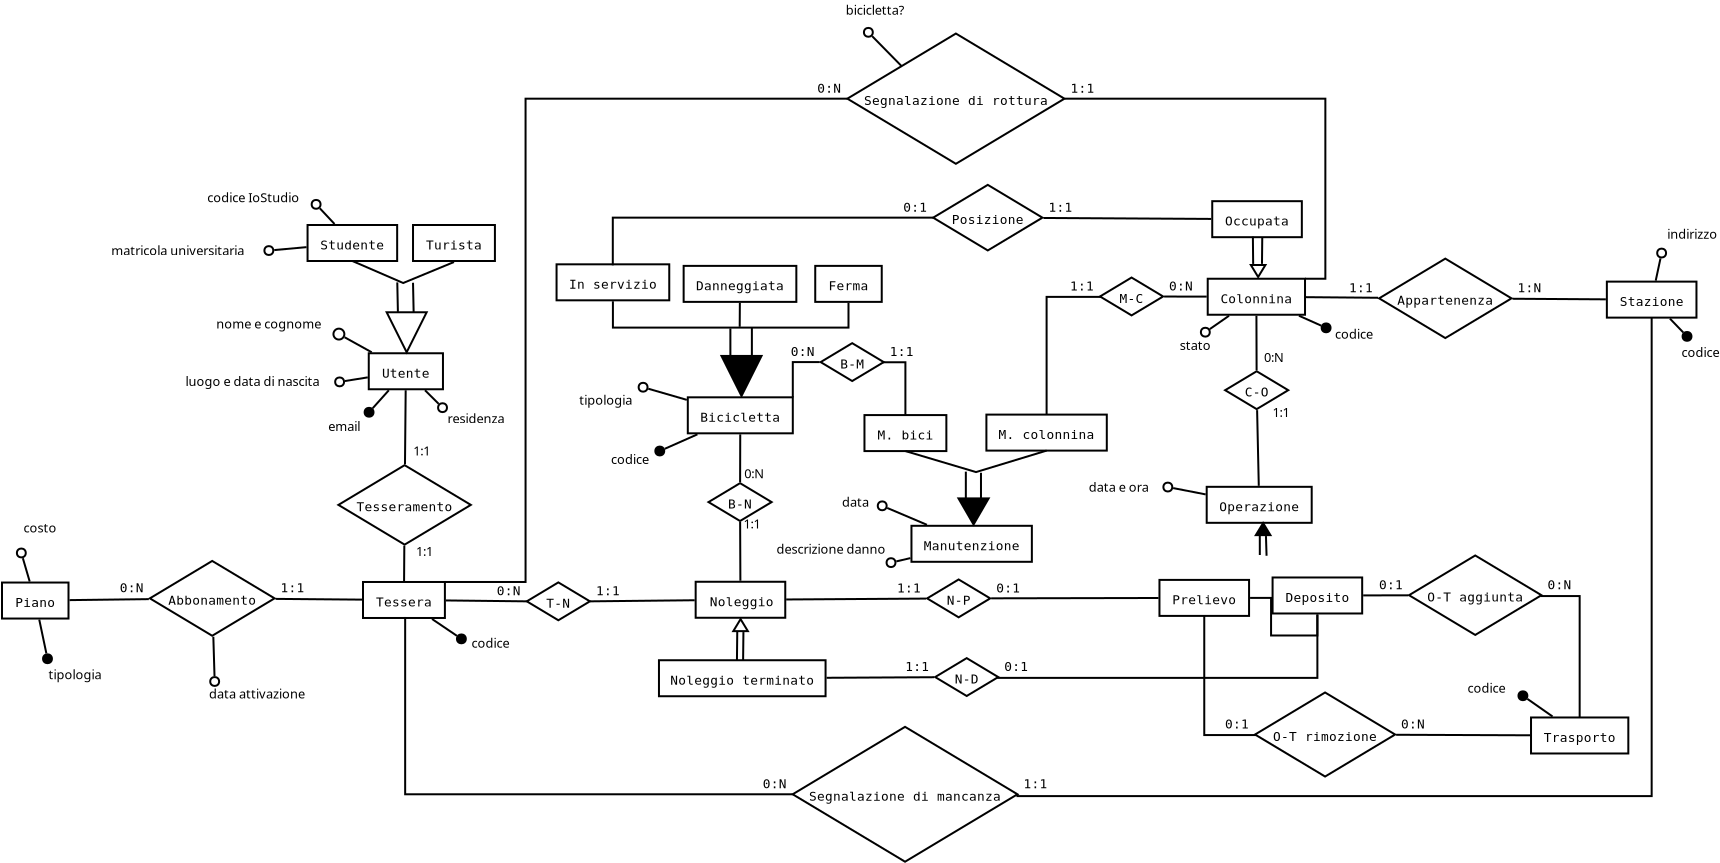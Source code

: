 <?xml version="1.0" encoding="UTF-8"?>
<dia:diagram xmlns:dia="http://www.lysator.liu.se/~alla/dia/">
  <dia:layer name="Sfondo" visible="true" active="true">
    <dia:object type="ER - Entity" version="0" id="O0">
      <dia:attribute name="obj_pos">
        <dia:point val="9.35,7.8"/>
      </dia:attribute>
      <dia:attribute name="obj_bb">
        <dia:rectangle val="9.3,7.75;13.88,9.65"/>
      </dia:attribute>
      <dia:attribute name="elem_corner">
        <dia:point val="9.35,7.8"/>
      </dia:attribute>
      <dia:attribute name="elem_width">
        <dia:real val="4.48"/>
      </dia:attribute>
      <dia:attribute name="elem_height">
        <dia:real val="1.8"/>
      </dia:attribute>
      <dia:attribute name="border_width">
        <dia:real val="0.1"/>
      </dia:attribute>
      <dia:attribute name="border_color">
        <dia:color val="#000000"/>
      </dia:attribute>
      <dia:attribute name="inner_color">
        <dia:color val="#ffffff"/>
      </dia:attribute>
      <dia:attribute name="name">
        <dia:string>#Noleggio#</dia:string>
      </dia:attribute>
      <dia:attribute name="weak">
        <dia:boolean val="false"/>
      </dia:attribute>
      <dia:attribute name="associative">
        <dia:boolean val="false"/>
      </dia:attribute>
      <dia:attribute name="font">
        <dia:font family="monospace" style="0" name="Courier"/>
      </dia:attribute>
      <dia:attribute name="font_height">
        <dia:real val="0.8"/>
      </dia:attribute>
    </dia:object>
    <dia:object type="Standard - Line" version="0" id="O1">
      <dia:attribute name="obj_pos">
        <dia:point val="21.273,12.573"/>
      </dia:attribute>
      <dia:attribute name="obj_bb">
        <dia:rectangle val="15.845,12.523;21.323,12.652"/>
      </dia:attribute>
      <dia:attribute name="conn_endpoints">
        <dia:point val="21.273,12.573"/>
        <dia:point val="15.895,12.602"/>
      </dia:attribute>
      <dia:attribute name="numcp">
        <dia:int val="1"/>
      </dia:attribute>
      <dia:connections>
        <dia:connection handle="0" to="O79" connection="8"/>
        <dia:connection handle="1" to="O3" connection="8"/>
      </dia:connections>
    </dia:object>
    <dia:object type="Standard - Line" version="0" id="O2">
      <dia:attribute name="obj_pos">
        <dia:point val="20.871,8.642"/>
      </dia:attribute>
      <dia:attribute name="obj_bb">
        <dia:rectangle val="13.825,8.591;20.921,8.736"/>
      </dia:attribute>
      <dia:attribute name="conn_endpoints">
        <dia:point val="20.871,8.642"/>
        <dia:point val="13.875,8.686"/>
      </dia:attribute>
      <dia:attribute name="numcp">
        <dia:int val="1"/>
      </dia:attribute>
      <dia:connections>
        <dia:connection handle="0" to="O78" connection="8"/>
        <dia:connection handle="1" to="O0" connection="8"/>
      </dia:connections>
    </dia:object>
    <dia:object type="ER - Entity" version="0" id="O3">
      <dia:attribute name="obj_pos">
        <dia:point val="7.515,11.724"/>
      </dia:attribute>
      <dia:attribute name="obj_bb">
        <dia:rectangle val="7.465,11.674;15.895,13.574"/>
      </dia:attribute>
      <dia:attribute name="elem_corner">
        <dia:point val="7.515,11.724"/>
      </dia:attribute>
      <dia:attribute name="elem_width">
        <dia:real val="8.33"/>
      </dia:attribute>
      <dia:attribute name="elem_height">
        <dia:real val="1.8"/>
      </dia:attribute>
      <dia:attribute name="border_width">
        <dia:real val="0.1"/>
      </dia:attribute>
      <dia:attribute name="border_color">
        <dia:color val="#000000"/>
      </dia:attribute>
      <dia:attribute name="inner_color">
        <dia:color val="#ffffff"/>
      </dia:attribute>
      <dia:attribute name="name">
        <dia:string>#Noleggio terminato#</dia:string>
      </dia:attribute>
      <dia:attribute name="weak">
        <dia:boolean val="false"/>
      </dia:attribute>
      <dia:attribute name="associative">
        <dia:boolean val="false"/>
      </dia:attribute>
      <dia:attribute name="font">
        <dia:font family="monospace" style="0" name="Courier"/>
      </dia:attribute>
      <dia:attribute name="font_height">
        <dia:real val="0.8"/>
      </dia:attribute>
    </dia:object>
    <dia:object type="Geometric - Isoceles Triangle" version="1" id="O4">
      <dia:attribute name="obj_pos">
        <dia:point val="11.232,9.668"/>
      </dia:attribute>
      <dia:attribute name="obj_bb">
        <dia:rectangle val="11.143,9.572;12.048,10.319"/>
      </dia:attribute>
      <dia:attribute name="meta">
        <dia:composite type="dict"/>
      </dia:attribute>
      <dia:attribute name="elem_corner">
        <dia:point val="11.232,9.668"/>
      </dia:attribute>
      <dia:attribute name="elem_width">
        <dia:real val="0.728"/>
      </dia:attribute>
      <dia:attribute name="elem_height">
        <dia:real val="0.601"/>
      </dia:attribute>
      <dia:attribute name="line_width">
        <dia:real val="0.1"/>
      </dia:attribute>
      <dia:attribute name="line_colour">
        <dia:color val="#000000"/>
      </dia:attribute>
      <dia:attribute name="fill_colour">
        <dia:color val="#ffffff"/>
      </dia:attribute>
      <dia:attribute name="show_background">
        <dia:boolean val="true"/>
      </dia:attribute>
      <dia:attribute name="line_style">
        <dia:enum val="0"/>
        <dia:real val="1"/>
      </dia:attribute>
      <dia:attribute name="flip_horizontal">
        <dia:boolean val="false"/>
      </dia:attribute>
      <dia:attribute name="flip_vertical">
        <dia:boolean val="false"/>
      </dia:attribute>
      <dia:attribute name="subscale">
        <dia:real val="1"/>
      </dia:attribute>
    </dia:object>
    <dia:object type="Standard - Line" version="0" id="O5">
      <dia:attribute name="obj_pos">
        <dia:point val="11.738,10.316"/>
      </dia:attribute>
      <dia:attribute name="obj_bb">
        <dia:rectangle val="11.671,10.266;11.789,11.807"/>
      </dia:attribute>
      <dia:attribute name="conn_endpoints">
        <dia:point val="11.738,10.316"/>
        <dia:point val="11.722,11.756"/>
      </dia:attribute>
      <dia:attribute name="numcp">
        <dia:int val="1"/>
      </dia:attribute>
    </dia:object>
    <dia:object type="Standard - Line" version="0" id="O6">
      <dia:attribute name="obj_pos">
        <dia:point val="11.43,10.285"/>
      </dia:attribute>
      <dia:attribute name="obj_bb">
        <dia:rectangle val="11.363,10.234;11.48,11.775"/>
      </dia:attribute>
      <dia:attribute name="conn_endpoints">
        <dia:point val="11.43,10.285"/>
        <dia:point val="11.414,11.725"/>
      </dia:attribute>
      <dia:attribute name="numcp">
        <dia:int val="1"/>
      </dia:attribute>
    </dia:object>
    <dia:object type="ER - Entity" version="0" id="O7">
      <dia:attribute name="obj_pos">
        <dia:point val="-6.995,-3.625"/>
      </dia:attribute>
      <dia:attribute name="obj_bb">
        <dia:rectangle val="-7.045,-3.675;-3.235,-1.775"/>
      </dia:attribute>
      <dia:attribute name="elem_corner">
        <dia:point val="-6.995,-3.625"/>
      </dia:attribute>
      <dia:attribute name="elem_width">
        <dia:real val="3.71"/>
      </dia:attribute>
      <dia:attribute name="elem_height">
        <dia:real val="1.8"/>
      </dia:attribute>
      <dia:attribute name="border_width">
        <dia:real val="0.1"/>
      </dia:attribute>
      <dia:attribute name="border_color">
        <dia:color val="#000000"/>
      </dia:attribute>
      <dia:attribute name="inner_color">
        <dia:color val="#ffffff"/>
      </dia:attribute>
      <dia:attribute name="name">
        <dia:string>#Utente#</dia:string>
      </dia:attribute>
      <dia:attribute name="weak">
        <dia:boolean val="false"/>
      </dia:attribute>
      <dia:attribute name="associative">
        <dia:boolean val="false"/>
      </dia:attribute>
      <dia:attribute name="font">
        <dia:font family="monospace" style="0" name="Courier"/>
      </dia:attribute>
      <dia:attribute name="font_height">
        <dia:real val="0.8"/>
      </dia:attribute>
    </dia:object>
    <dia:object type="ER - Relationship" version="0" id="O8">
      <dia:attribute name="obj_pos">
        <dia:point val="0.906,7.832"/>
      </dia:attribute>
      <dia:attribute name="obj_bb">
        <dia:rectangle val="-0.599,7.782;5.566,9.775"/>
      </dia:attribute>
      <dia:attribute name="elem_corner">
        <dia:point val="0.906,7.832"/>
      </dia:attribute>
      <dia:attribute name="elem_width">
        <dia:real val="3.155"/>
      </dia:attribute>
      <dia:attribute name="elem_height">
        <dia:real val="1.893"/>
      </dia:attribute>
      <dia:attribute name="border_width">
        <dia:real val="0.1"/>
      </dia:attribute>
      <dia:attribute name="border_color">
        <dia:color val="#000000"/>
      </dia:attribute>
      <dia:attribute name="inner_color">
        <dia:color val="#ffffff"/>
      </dia:attribute>
      <dia:attribute name="name">
        <dia:string>#T-N#</dia:string>
      </dia:attribute>
      <dia:attribute name="left_card">
        <dia:string>#0:N#</dia:string>
      </dia:attribute>
      <dia:attribute name="right_card">
        <dia:string>#1:1#</dia:string>
      </dia:attribute>
      <dia:attribute name="identifying">
        <dia:boolean val="false"/>
      </dia:attribute>
      <dia:attribute name="rotated">
        <dia:boolean val="false"/>
      </dia:attribute>
      <dia:attribute name="font">
        <dia:font family="monospace" style="0" name="Courier"/>
      </dia:attribute>
      <dia:attribute name="font_height">
        <dia:real val="0.8"/>
      </dia:attribute>
    </dia:object>
    <dia:object type="Standard - Line" version="0" id="O9">
      <dia:attribute name="obj_pos">
        <dia:point val="4.061,8.779"/>
      </dia:attribute>
      <dia:attribute name="obj_bb">
        <dia:rectangle val="4.01,8.673;9.352,8.829"/>
      </dia:attribute>
      <dia:attribute name="conn_endpoints">
        <dia:point val="4.061,8.779"/>
        <dia:point val="9.301,8.724"/>
      </dia:attribute>
      <dia:attribute name="numcp">
        <dia:int val="1"/>
      </dia:attribute>
      <dia:connections>
        <dia:connection handle="0" to="O8" connection="4"/>
        <dia:connection handle="1" to="O0" connection="8"/>
      </dia:connections>
    </dia:object>
    <dia:object type="Standard - Line" version="0" id="O10">
      <dia:attribute name="obj_pos">
        <dia:point val="-3.138,8.734"/>
      </dia:attribute>
      <dia:attribute name="obj_bb">
        <dia:rectangle val="-3.188,8.684;0.956,8.829"/>
      </dia:attribute>
      <dia:attribute name="conn_endpoints">
        <dia:point val="-3.138,8.734"/>
        <dia:point val="0.906,8.779"/>
      </dia:attribute>
      <dia:attribute name="numcp">
        <dia:int val="1"/>
      </dia:attribute>
      <dia:connections>
        <dia:connection handle="0" to="O23" connection="8"/>
        <dia:connection handle="1" to="O8" connection="0"/>
      </dia:connections>
    </dia:object>
    <dia:object type="Standard - Ellipse" version="0" id="O11">
      <dia:attribute name="obj_pos">
        <dia:point val="-8.761,-4.856"/>
      </dia:attribute>
      <dia:attribute name="obj_bb">
        <dia:rectangle val="-8.811,-4.906;-8.165,-4.26"/>
      </dia:attribute>
      <dia:attribute name="elem_corner">
        <dia:point val="-8.761,-4.856"/>
      </dia:attribute>
      <dia:attribute name="elem_width">
        <dia:real val="0.546"/>
      </dia:attribute>
      <dia:attribute name="elem_height">
        <dia:real val="0.546"/>
      </dia:attribute>
      <dia:attribute name="aspect">
        <dia:enum val="2"/>
      </dia:attribute>
    </dia:object>
    <dia:object type="Standard - Line" version="0" id="O12">
      <dia:attribute name="obj_pos">
        <dia:point val="-8.206,-4.426"/>
      </dia:attribute>
      <dia:attribute name="obj_bb">
        <dia:rectangle val="-8.274,-4.494;-6.779,-3.604"/>
      </dia:attribute>
      <dia:attribute name="conn_endpoints">
        <dia:point val="-8.206,-4.426"/>
        <dia:point val="-6.847,-3.672"/>
      </dia:attribute>
      <dia:attribute name="numcp">
        <dia:int val="1"/>
      </dia:attribute>
      <dia:connections>
        <dia:connection handle="0" to="O11" connection="8"/>
        <dia:connection handle="1" to="O7" connection="8"/>
      </dia:connections>
    </dia:object>
    <dia:object type="Standard - Ellipse" version="0" id="O13">
      <dia:attribute name="obj_pos">
        <dia:point val="-3.528,-1.126"/>
      </dia:attribute>
      <dia:attribute name="obj_bb">
        <dia:rectangle val="-3.578,-1.176;-3.036,-0.633"/>
      </dia:attribute>
      <dia:attribute name="elem_corner">
        <dia:point val="-3.528,-1.126"/>
      </dia:attribute>
      <dia:attribute name="elem_width">
        <dia:real val="0.443"/>
      </dia:attribute>
      <dia:attribute name="elem_height">
        <dia:real val="0.443"/>
      </dia:attribute>
      <dia:attribute name="aspect">
        <dia:enum val="2"/>
      </dia:attribute>
    </dia:object>
    <dia:object type="Standard - Line" version="0" id="O14">
      <dia:attribute name="obj_pos">
        <dia:point val="-3.5,-1.096"/>
      </dia:attribute>
      <dia:attribute name="obj_bb">
        <dia:rectangle val="-4.254,-1.846;-3.429,-1.025"/>
      </dia:attribute>
      <dia:attribute name="conn_endpoints">
        <dia:point val="-3.5,-1.096"/>
        <dia:point val="-4.184,-1.775"/>
      </dia:attribute>
      <dia:attribute name="numcp">
        <dia:int val="1"/>
      </dia:attribute>
      <dia:connections>
        <dia:connection handle="0" to="O13" connection="8"/>
        <dia:connection handle="1" to="O7" connection="8"/>
      </dia:connections>
    </dia:object>
    <dia:object type="Standard - Text" version="1" id="O15">
      <dia:attribute name="obj_pos">
        <dia:point val="-14.618,-4.869"/>
      </dia:attribute>
      <dia:attribute name="obj_bb">
        <dia:rectangle val="-14.618,-5.464;-9.035,-4.716"/>
      </dia:attribute>
      <dia:attribute name="text">
        <dia:composite type="text">
          <dia:attribute name="string">
            <dia:string>#nome e cognome#</dia:string>
          </dia:attribute>
          <dia:attribute name="font">
            <dia:font family="sans" style="0" name="Helvetica"/>
          </dia:attribute>
          <dia:attribute name="height">
            <dia:real val="0.8"/>
          </dia:attribute>
          <dia:attribute name="pos">
            <dia:point val="-14.618,-4.869"/>
          </dia:attribute>
          <dia:attribute name="color">
            <dia:color val="#000000"/>
          </dia:attribute>
          <dia:attribute name="alignment">
            <dia:enum val="0"/>
          </dia:attribute>
        </dia:composite>
      </dia:attribute>
      <dia:attribute name="valign">
        <dia:enum val="3"/>
      </dia:attribute>
    </dia:object>
    <dia:object type="Standard - Text" version="1" id="O16">
      <dia:attribute name="obj_pos">
        <dia:point val="-16.16,-1.982"/>
      </dia:attribute>
      <dia:attribute name="obj_bb">
        <dia:rectangle val="-16.16,-2.577;-8.85,-1.829"/>
      </dia:attribute>
      <dia:attribute name="text">
        <dia:composite type="text">
          <dia:attribute name="string">
            <dia:string>#luogo e data di nascita#</dia:string>
          </dia:attribute>
          <dia:attribute name="font">
            <dia:font family="sans" style="0" name="Helvetica"/>
          </dia:attribute>
          <dia:attribute name="height">
            <dia:real val="0.8"/>
          </dia:attribute>
          <dia:attribute name="pos">
            <dia:point val="-16.16,-1.982"/>
          </dia:attribute>
          <dia:attribute name="color">
            <dia:color val="#000000"/>
          </dia:attribute>
          <dia:attribute name="alignment">
            <dia:enum val="0"/>
          </dia:attribute>
        </dia:composite>
      </dia:attribute>
      <dia:attribute name="valign">
        <dia:enum val="3"/>
      </dia:attribute>
    </dia:object>
    <dia:object type="Standard - Ellipse" version="0" id="O17">
      <dia:attribute name="obj_pos">
        <dia:point val="-8.674,-2.415"/>
      </dia:attribute>
      <dia:attribute name="obj_bb">
        <dia:rectangle val="-8.724,-2.465;-8.181,-1.922"/>
      </dia:attribute>
      <dia:attribute name="elem_corner">
        <dia:point val="-8.674,-2.415"/>
      </dia:attribute>
      <dia:attribute name="elem_width">
        <dia:real val="0.443"/>
      </dia:attribute>
      <dia:attribute name="elem_height">
        <dia:real val="0.443"/>
      </dia:attribute>
      <dia:attribute name="aspect">
        <dia:enum val="2"/>
      </dia:attribute>
    </dia:object>
    <dia:object type="Standard - Line" version="0" id="O18">
      <dia:attribute name="obj_pos">
        <dia:point val="-8.186,-2.236"/>
      </dia:attribute>
      <dia:attribute name="obj_bb">
        <dia:rectangle val="-8.243,-2.477;-6.986,-2.179"/>
      </dia:attribute>
      <dia:attribute name="conn_endpoints">
        <dia:point val="-8.186,-2.236"/>
        <dia:point val="-7.044,-2.42"/>
      </dia:attribute>
      <dia:attribute name="numcp">
        <dia:int val="1"/>
      </dia:attribute>
      <dia:connections>
        <dia:connection handle="0" to="O17" connection="8"/>
        <dia:connection handle="1" to="O7" connection="8"/>
      </dia:connections>
    </dia:object>
    <dia:object type="Standard - Ellipse" version="0" id="O19">
      <dia:attribute name="obj_pos">
        <dia:point val="-7.201,-0.896"/>
      </dia:attribute>
      <dia:attribute name="obj_bb">
        <dia:rectangle val="-7.251,-0.946;-6.708,-0.403"/>
      </dia:attribute>
      <dia:attribute name="elem_corner">
        <dia:point val="-7.201,-0.896"/>
      </dia:attribute>
      <dia:attribute name="elem_width">
        <dia:real val="0.443"/>
      </dia:attribute>
      <dia:attribute name="elem_height">
        <dia:real val="0.443"/>
      </dia:attribute>
      <dia:attribute name="border_width">
        <dia:real val="0.1"/>
      </dia:attribute>
      <dia:attribute name="inner_color">
        <dia:color val="#000000"/>
      </dia:attribute>
      <dia:attribute name="aspect">
        <dia:enum val="2"/>
      </dia:attribute>
    </dia:object>
    <dia:object type="Standard - Line" version="0" id="O20">
      <dia:attribute name="obj_pos">
        <dia:point val="-6.799,-0.876"/>
      </dia:attribute>
      <dia:attribute name="obj_bb">
        <dia:rectangle val="-6.869,-1.846;-5.921,-0.805"/>
      </dia:attribute>
      <dia:attribute name="conn_endpoints">
        <dia:point val="-6.799,-0.876"/>
        <dia:point val="-5.992,-1.776"/>
      </dia:attribute>
      <dia:attribute name="numcp">
        <dia:int val="1"/>
      </dia:attribute>
      <dia:connections>
        <dia:connection handle="0" to="O19" connection="8"/>
        <dia:connection handle="1" to="O7" connection="8"/>
      </dia:connections>
    </dia:object>
    <dia:object type="Standard - Text" version="1" id="O21">
      <dia:attribute name="obj_pos">
        <dia:point val="-3.061,-0.127"/>
      </dia:attribute>
      <dia:attribute name="obj_bb">
        <dia:rectangle val="-3.061,-0.722;0.026,0.026"/>
      </dia:attribute>
      <dia:attribute name="text">
        <dia:composite type="text">
          <dia:attribute name="string">
            <dia:string>#residenza#</dia:string>
          </dia:attribute>
          <dia:attribute name="font">
            <dia:font family="sans" style="0" name="Helvetica"/>
          </dia:attribute>
          <dia:attribute name="height">
            <dia:real val="0.8"/>
          </dia:attribute>
          <dia:attribute name="pos">
            <dia:point val="-3.061,-0.127"/>
          </dia:attribute>
          <dia:attribute name="color">
            <dia:color val="#000000"/>
          </dia:attribute>
          <dia:attribute name="alignment">
            <dia:enum val="0"/>
          </dia:attribute>
        </dia:composite>
      </dia:attribute>
      <dia:attribute name="valign">
        <dia:enum val="3"/>
      </dia:attribute>
    </dia:object>
    <dia:object type="Standard - Text" version="1" id="O22">
      <dia:attribute name="obj_pos">
        <dia:point val="-9.024,0.266"/>
      </dia:attribute>
      <dia:attribute name="obj_bb">
        <dia:rectangle val="-9.024,-0.329;-7.259,0.418"/>
      </dia:attribute>
      <dia:attribute name="text">
        <dia:composite type="text">
          <dia:attribute name="string">
            <dia:string>#email#</dia:string>
          </dia:attribute>
          <dia:attribute name="font">
            <dia:font family="sans" style="0" name="Helvetica"/>
          </dia:attribute>
          <dia:attribute name="height">
            <dia:real val="0.8"/>
          </dia:attribute>
          <dia:attribute name="pos">
            <dia:point val="-9.024,0.266"/>
          </dia:attribute>
          <dia:attribute name="color">
            <dia:color val="#000000"/>
          </dia:attribute>
          <dia:attribute name="alignment">
            <dia:enum val="0"/>
          </dia:attribute>
        </dia:composite>
      </dia:attribute>
      <dia:attribute name="valign">
        <dia:enum val="3"/>
      </dia:attribute>
    </dia:object>
    <dia:object type="ER - Entity" version="0" id="O23">
      <dia:attribute name="obj_pos">
        <dia:point val="-7.283,7.811"/>
      </dia:attribute>
      <dia:attribute name="obj_bb">
        <dia:rectangle val="-7.333,7.761;-3.138,9.661"/>
      </dia:attribute>
      <dia:attribute name="elem_corner">
        <dia:point val="-7.283,7.811"/>
      </dia:attribute>
      <dia:attribute name="elem_width">
        <dia:real val="4.095"/>
      </dia:attribute>
      <dia:attribute name="elem_height">
        <dia:real val="1.8"/>
      </dia:attribute>
      <dia:attribute name="border_width">
        <dia:real val="0.1"/>
      </dia:attribute>
      <dia:attribute name="border_color">
        <dia:color val="#000000"/>
      </dia:attribute>
      <dia:attribute name="inner_color">
        <dia:color val="#ffffff"/>
      </dia:attribute>
      <dia:attribute name="name">
        <dia:string>#Tessera#</dia:string>
      </dia:attribute>
      <dia:attribute name="weak">
        <dia:boolean val="false"/>
      </dia:attribute>
      <dia:attribute name="associative">
        <dia:boolean val="false"/>
      </dia:attribute>
      <dia:attribute name="font">
        <dia:font family="monospace" style="0" name="Courier"/>
      </dia:attribute>
      <dia:attribute name="font_height">
        <dia:real val="0.8"/>
      </dia:attribute>
    </dia:object>
    <dia:object type="ER - Relationship" version="0" id="O24">
      <dia:attribute name="obj_pos">
        <dia:point val="-8.513,1.971"/>
      </dia:attribute>
      <dia:attribute name="obj_bb">
        <dia:rectangle val="-8.863,1.921;-1.543,5.993"/>
      </dia:attribute>
      <dia:attribute name="elem_corner">
        <dia:point val="-8.513,1.971"/>
      </dia:attribute>
      <dia:attribute name="elem_width">
        <dia:real val="6.62"/>
      </dia:attribute>
      <dia:attribute name="elem_height">
        <dia:real val="3.972"/>
      </dia:attribute>
      <dia:attribute name="border_width">
        <dia:real val="0.1"/>
      </dia:attribute>
      <dia:attribute name="border_color">
        <dia:color val="#000000"/>
      </dia:attribute>
      <dia:attribute name="inner_color">
        <dia:color val="#ffffff"/>
      </dia:attribute>
      <dia:attribute name="name">
        <dia:string>#Tesseramento#</dia:string>
      </dia:attribute>
      <dia:attribute name="left_card">
        <dia:string>##</dia:string>
      </dia:attribute>
      <dia:attribute name="right_card">
        <dia:string>##</dia:string>
      </dia:attribute>
      <dia:attribute name="identifying">
        <dia:boolean val="false"/>
      </dia:attribute>
      <dia:attribute name="rotated">
        <dia:boolean val="false"/>
      </dia:attribute>
      <dia:attribute name="font">
        <dia:font family="monospace" style="0" name="Courier"/>
      </dia:attribute>
      <dia:attribute name="font_height">
        <dia:real val="0.8"/>
      </dia:attribute>
    </dia:object>
    <dia:object type="Standard - Line" version="0" id="O25">
      <dia:attribute name="obj_pos">
        <dia:point val="-5.149,-1.775"/>
      </dia:attribute>
      <dia:attribute name="obj_bb">
        <dia:rectangle val="-5.234,-1.826;-5.098,1.971"/>
      </dia:attribute>
      <dia:attribute name="conn_endpoints">
        <dia:point val="-5.149,-1.775"/>
        <dia:point val="-5.184,1.92"/>
      </dia:attribute>
      <dia:attribute name="numcp">
        <dia:int val="1"/>
      </dia:attribute>
      <dia:connections>
        <dia:connection handle="0" to="O7" connection="8"/>
        <dia:connection handle="1" to="O24" connection="8"/>
      </dia:connections>
    </dia:object>
    <dia:object type="Standard - Line" version="0" id="O26">
      <dia:attribute name="obj_pos">
        <dia:point val="-5.217,5.993"/>
      </dia:attribute>
      <dia:attribute name="obj_bb">
        <dia:rectangle val="-5.279,5.943;-5.166,7.811"/>
      </dia:attribute>
      <dia:attribute name="conn_endpoints">
        <dia:point val="-5.217,5.993"/>
        <dia:point val="-5.229,7.761"/>
      </dia:attribute>
      <dia:attribute name="numcp">
        <dia:int val="1"/>
      </dia:attribute>
      <dia:connections>
        <dia:connection handle="0" to="O24" connection="8"/>
        <dia:connection handle="1" to="O23" connection="8"/>
      </dia:connections>
    </dia:object>
    <dia:object type="Standard - Ellipse" version="0" id="O27">
      <dia:attribute name="obj_pos">
        <dia:point val="-2.585,10.434"/>
      </dia:attribute>
      <dia:attribute name="obj_bb">
        <dia:rectangle val="-2.635,10.384;-2.092,10.927"/>
      </dia:attribute>
      <dia:attribute name="elem_corner">
        <dia:point val="-2.585,10.434"/>
      </dia:attribute>
      <dia:attribute name="elem_width">
        <dia:real val="0.443"/>
      </dia:attribute>
      <dia:attribute name="elem_height">
        <dia:real val="0.443"/>
      </dia:attribute>
      <dia:attribute name="border_width">
        <dia:real val="0.1"/>
      </dia:attribute>
      <dia:attribute name="inner_color">
        <dia:color val="#000000"/>
      </dia:attribute>
      <dia:attribute name="aspect">
        <dia:enum val="2"/>
      </dia:attribute>
    </dia:object>
    <dia:object type="Standard - Line" version="0" id="O28">
      <dia:attribute name="obj_pos">
        <dia:point val="-2.588,10.503"/>
      </dia:attribute>
      <dia:attribute name="obj_bb">
        <dia:rectangle val="-3.902,9.591;-2.519,10.573"/>
      </dia:attribute>
      <dia:attribute name="conn_endpoints">
        <dia:point val="-2.588,10.503"/>
        <dia:point val="-3.832,9.661"/>
      </dia:attribute>
      <dia:attribute name="numcp">
        <dia:int val="1"/>
      </dia:attribute>
      <dia:connections>
        <dia:connection handle="0" to="O27" connection="8"/>
        <dia:connection handle="1" to="O23" connection="8"/>
      </dia:connections>
    </dia:object>
    <dia:object type="Standard - Text" version="1" id="O29">
      <dia:attribute name="obj_pos">
        <dia:point val="-4.636,6.513"/>
      </dia:attribute>
      <dia:attribute name="obj_bb">
        <dia:rectangle val="-4.636,5.918;-3.606,6.665"/>
      </dia:attribute>
      <dia:attribute name="text">
        <dia:composite type="text">
          <dia:attribute name="string">
            <dia:string>#1:1#</dia:string>
          </dia:attribute>
          <dia:attribute name="font">
            <dia:font family="sans" style="0" name="Helvetica"/>
          </dia:attribute>
          <dia:attribute name="height">
            <dia:real val="0.8"/>
          </dia:attribute>
          <dia:attribute name="pos">
            <dia:point val="-4.636,6.513"/>
          </dia:attribute>
          <dia:attribute name="color">
            <dia:color val="#000000"/>
          </dia:attribute>
          <dia:attribute name="alignment">
            <dia:enum val="0"/>
          </dia:attribute>
        </dia:composite>
      </dia:attribute>
      <dia:attribute name="valign">
        <dia:enum val="3"/>
      </dia:attribute>
    </dia:object>
    <dia:object type="Standard - Text" version="1" id="O30">
      <dia:attribute name="obj_pos">
        <dia:point val="-4.772,1.488"/>
      </dia:attribute>
      <dia:attribute name="obj_bb">
        <dia:rectangle val="-4.772,0.893;-3.742,1.64"/>
      </dia:attribute>
      <dia:attribute name="text">
        <dia:composite type="text">
          <dia:attribute name="string">
            <dia:string>#1:1#</dia:string>
          </dia:attribute>
          <dia:attribute name="font">
            <dia:font family="sans" style="0" name="Helvetica"/>
          </dia:attribute>
          <dia:attribute name="height">
            <dia:real val="0.8"/>
          </dia:attribute>
          <dia:attribute name="pos">
            <dia:point val="-4.772,1.488"/>
          </dia:attribute>
          <dia:attribute name="color">
            <dia:color val="#000000"/>
          </dia:attribute>
          <dia:attribute name="alignment">
            <dia:enum val="0"/>
          </dia:attribute>
        </dia:composite>
      </dia:attribute>
      <dia:attribute name="valign">
        <dia:enum val="3"/>
      </dia:attribute>
    </dia:object>
    <dia:object type="Standard - Ellipse" version="0" id="O31">
      <dia:attribute name="obj_pos">
        <dia:point val="-14.921,12.565"/>
      </dia:attribute>
      <dia:attribute name="obj_bb">
        <dia:rectangle val="-14.971,12.515;-14.428,13.058"/>
      </dia:attribute>
      <dia:attribute name="elem_corner">
        <dia:point val="-14.921,12.565"/>
      </dia:attribute>
      <dia:attribute name="elem_width">
        <dia:real val="0.443"/>
      </dia:attribute>
      <dia:attribute name="elem_height">
        <dia:real val="0.443"/>
      </dia:attribute>
      <dia:attribute name="aspect">
        <dia:enum val="2"/>
      </dia:attribute>
    </dia:object>
    <dia:object type="Standard - Line" version="0" id="O32">
      <dia:attribute name="obj_pos">
        <dia:point val="-14.707,12.516"/>
      </dia:attribute>
      <dia:attribute name="obj_bb">
        <dia:rectangle val="-14.817,10.498;-14.656,12.568"/>
      </dia:attribute>
      <dia:attribute name="conn_endpoints">
        <dia:point val="-14.707,12.516"/>
        <dia:point val="-14.766,10.55"/>
      </dia:attribute>
      <dia:attribute name="numcp">
        <dia:int val="1"/>
      </dia:attribute>
      <dia:connections>
        <dia:connection handle="0" to="O31" connection="8"/>
        <dia:connection handle="1" to="O46" connection="8"/>
      </dia:connections>
    </dia:object>
    <dia:object type="Standard - Text" version="1" id="O33">
      <dia:attribute name="obj_pos">
        <dia:point val="-1.861,11.095"/>
      </dia:attribute>
      <dia:attribute name="obj_bb">
        <dia:rectangle val="-1.861,10.5;0.216,11.247"/>
      </dia:attribute>
      <dia:attribute name="text">
        <dia:composite type="text">
          <dia:attribute name="string">
            <dia:string>#codice#</dia:string>
          </dia:attribute>
          <dia:attribute name="font">
            <dia:font family="sans" style="0" name="Helvetica"/>
          </dia:attribute>
          <dia:attribute name="height">
            <dia:real val="0.8"/>
          </dia:attribute>
          <dia:attribute name="pos">
            <dia:point val="-1.861,11.095"/>
          </dia:attribute>
          <dia:attribute name="color">
            <dia:color val="#000000"/>
          </dia:attribute>
          <dia:attribute name="alignment">
            <dia:enum val="0"/>
          </dia:attribute>
        </dia:composite>
      </dia:attribute>
      <dia:attribute name="valign">
        <dia:enum val="3"/>
      </dia:attribute>
    </dia:object>
    <dia:object type="Geometric - Isoceles Triangle" version="1" id="O34">
      <dia:attribute name="obj_pos">
        <dia:point val="-6.1,-5.675"/>
      </dia:attribute>
      <dia:attribute name="obj_bb">
        <dia:rectangle val="-6.181,-5.725;-4.02,-3.563"/>
      </dia:attribute>
      <dia:attribute name="meta">
        <dia:composite type="dict"/>
      </dia:attribute>
      <dia:attribute name="elem_corner">
        <dia:point val="-6.1,-5.675"/>
      </dia:attribute>
      <dia:attribute name="elem_width">
        <dia:real val="2"/>
      </dia:attribute>
      <dia:attribute name="elem_height">
        <dia:real val="2"/>
      </dia:attribute>
      <dia:attribute name="line_width">
        <dia:real val="0.1"/>
      </dia:attribute>
      <dia:attribute name="line_colour">
        <dia:color val="#000000"/>
      </dia:attribute>
      <dia:attribute name="fill_colour">
        <dia:color val="#ffffff"/>
      </dia:attribute>
      <dia:attribute name="show_background">
        <dia:boolean val="true"/>
      </dia:attribute>
      <dia:attribute name="line_style">
        <dia:enum val="0"/>
        <dia:real val="1"/>
      </dia:attribute>
      <dia:attribute name="flip_horizontal">
        <dia:boolean val="false"/>
      </dia:attribute>
      <dia:attribute name="flip_vertical">
        <dia:boolean val="true"/>
      </dia:attribute>
      <dia:attribute name="subscale">
        <dia:real val="1"/>
      </dia:attribute>
    </dia:object>
    <dia:object type="ER - Entity" version="0" id="O35">
      <dia:attribute name="obj_pos">
        <dia:point val="-10.055,-10.038"/>
      </dia:attribute>
      <dia:attribute name="obj_bb">
        <dia:rectangle val="-10.105,-10.088;-5.525,-8.188"/>
      </dia:attribute>
      <dia:attribute name="elem_corner">
        <dia:point val="-10.055,-10.038"/>
      </dia:attribute>
      <dia:attribute name="elem_width">
        <dia:real val="4.48"/>
      </dia:attribute>
      <dia:attribute name="elem_height">
        <dia:real val="1.8"/>
      </dia:attribute>
      <dia:attribute name="border_width">
        <dia:real val="0.1"/>
      </dia:attribute>
      <dia:attribute name="border_color">
        <dia:color val="#000000"/>
      </dia:attribute>
      <dia:attribute name="inner_color">
        <dia:color val="#ffffff"/>
      </dia:attribute>
      <dia:attribute name="name">
        <dia:string>#Studente#</dia:string>
      </dia:attribute>
      <dia:attribute name="weak">
        <dia:boolean val="false"/>
      </dia:attribute>
      <dia:attribute name="associative">
        <dia:boolean val="false"/>
      </dia:attribute>
      <dia:attribute name="font">
        <dia:font family="monospace" style="0" name="Courier"/>
      </dia:attribute>
      <dia:attribute name="font_height">
        <dia:real val="0.8"/>
      </dia:attribute>
    </dia:object>
    <dia:object type="ER - Entity" version="0" id="O36">
      <dia:attribute name="obj_pos">
        <dia:point val="-4.782,-10.038"/>
      </dia:attribute>
      <dia:attribute name="obj_bb">
        <dia:rectangle val="-4.832,-10.088;-0.637,-8.188"/>
      </dia:attribute>
      <dia:attribute name="elem_corner">
        <dia:point val="-4.782,-10.038"/>
      </dia:attribute>
      <dia:attribute name="elem_width">
        <dia:real val="4.095"/>
      </dia:attribute>
      <dia:attribute name="elem_height">
        <dia:real val="1.8"/>
      </dia:attribute>
      <dia:attribute name="border_width">
        <dia:real val="0.1"/>
      </dia:attribute>
      <dia:attribute name="border_color">
        <dia:color val="#000000"/>
      </dia:attribute>
      <dia:attribute name="inner_color">
        <dia:color val="#ffffff"/>
      </dia:attribute>
      <dia:attribute name="name">
        <dia:string>#Turista#</dia:string>
      </dia:attribute>
      <dia:attribute name="weak">
        <dia:boolean val="false"/>
      </dia:attribute>
      <dia:attribute name="associative">
        <dia:boolean val="false"/>
      </dia:attribute>
      <dia:attribute name="font">
        <dia:font family="monospace" style="0" name="Courier"/>
      </dia:attribute>
      <dia:attribute name="font_height">
        <dia:real val="0.8"/>
      </dia:attribute>
    </dia:object>
    <dia:object type="Standard - ZigZagLine" version="1" id="O37">
      <dia:attribute name="obj_pos">
        <dia:point val="-2.735,-8.188"/>
      </dia:attribute>
      <dia:attribute name="obj_bb">
        <dia:rectangle val="-7.865,-8.288;-2.685,-7.088"/>
      </dia:attribute>
      <dia:attribute name="orth_points">
        <dia:point val="-2.735,-8.188"/>
        <dia:point val="-2.735,-7.138"/>
        <dia:point val="-7.815,-7.138"/>
        <dia:point val="-7.815,-8.238"/>
      </dia:attribute>
      <dia:attribute name="orth_orient">
        <dia:enum val="1"/>
        <dia:enum val="0"/>
        <dia:enum val="1"/>
      </dia:attribute>
      <dia:attribute name="autorouting">
        <dia:boolean val="true"/>
      </dia:attribute>
      <dia:connections>
        <dia:connection handle="0" to="O36" connection="8"/>
        <dia:connection handle="1" to="O35" connection="6"/>
      </dia:connections>
    </dia:object>
    <dia:object type="Standard - Line" version="0" id="O38">
      <dia:attribute name="obj_pos">
        <dia:point val="-4.782,-7.15"/>
      </dia:attribute>
      <dia:attribute name="obj_bb">
        <dia:rectangle val="-4.833,-7.201;-4.7,-5.624"/>
      </dia:attribute>
      <dia:attribute name="conn_endpoints">
        <dia:point val="-4.782,-7.15"/>
        <dia:point val="-4.751,-5.675"/>
      </dia:attribute>
      <dia:attribute name="numcp">
        <dia:int val="1"/>
      </dia:attribute>
    </dia:object>
    <dia:object type="Standard - Line" version="0" id="O39">
      <dia:attribute name="obj_pos">
        <dia:point val="-5.569,-7.168"/>
      </dia:attribute>
      <dia:attribute name="obj_bb">
        <dia:rectangle val="-5.62,-7.219;-5.487,-5.642"/>
      </dia:attribute>
      <dia:attribute name="conn_endpoints">
        <dia:point val="-5.569,-7.168"/>
        <dia:point val="-5.538,-5.693"/>
      </dia:attribute>
      <dia:attribute name="numcp">
        <dia:int val="1"/>
      </dia:attribute>
    </dia:object>
    <dia:object type="Standard - Ellipse" version="0" id="O40">
      <dia:attribute name="obj_pos">
        <dia:point val="-12.212,-8.982"/>
      </dia:attribute>
      <dia:attribute name="obj_bb">
        <dia:rectangle val="-12.262,-9.032;-11.719,-8.489"/>
      </dia:attribute>
      <dia:attribute name="elem_corner">
        <dia:point val="-12.212,-8.982"/>
      </dia:attribute>
      <dia:attribute name="elem_width">
        <dia:real val="0.443"/>
      </dia:attribute>
      <dia:attribute name="elem_height">
        <dia:real val="0.443"/>
      </dia:attribute>
      <dia:attribute name="aspect">
        <dia:enum val="2"/>
      </dia:attribute>
    </dia:object>
    <dia:object type="Standard - Line" version="0" id="O41">
      <dia:attribute name="obj_pos">
        <dia:point val="-11.72,-8.785"/>
      </dia:attribute>
      <dia:attribute name="obj_bb">
        <dia:rectangle val="-11.774,-8.985;-10.051,-8.731"/>
      </dia:attribute>
      <dia:attribute name="conn_endpoints">
        <dia:point val="-11.72,-8.785"/>
        <dia:point val="-10.105,-8.931"/>
      </dia:attribute>
      <dia:attribute name="numcp">
        <dia:int val="1"/>
      </dia:attribute>
      <dia:connections>
        <dia:connection handle="0" to="O40" connection="8"/>
        <dia:connection handle="1" to="O35" connection="8"/>
      </dia:connections>
    </dia:object>
    <dia:object type="Standard - Text" version="1" id="O42">
      <dia:attribute name="obj_pos">
        <dia:point val="-19.874,-8.522"/>
      </dia:attribute>
      <dia:attribute name="obj_bb">
        <dia:rectangle val="-19.874,-9.117;-12.641,-8.369"/>
      </dia:attribute>
      <dia:attribute name="text">
        <dia:composite type="text">
          <dia:attribute name="string">
            <dia:string>#matricola universitaria#</dia:string>
          </dia:attribute>
          <dia:attribute name="font">
            <dia:font family="sans" style="0" name="Helvetica"/>
          </dia:attribute>
          <dia:attribute name="height">
            <dia:real val="0.8"/>
          </dia:attribute>
          <dia:attribute name="pos">
            <dia:point val="-19.874,-8.522"/>
          </dia:attribute>
          <dia:attribute name="color">
            <dia:color val="#000000"/>
          </dia:attribute>
          <dia:attribute name="alignment">
            <dia:enum val="0"/>
          </dia:attribute>
        </dia:composite>
      </dia:attribute>
      <dia:attribute name="valign">
        <dia:enum val="3"/>
      </dia:attribute>
    </dia:object>
    <dia:object type="Standard - Ellipse" version="0" id="O43">
      <dia:attribute name="obj_pos">
        <dia:point val="-9.849,-11.292"/>
      </dia:attribute>
      <dia:attribute name="obj_bb">
        <dia:rectangle val="-9.899,-11.342;-9.356,-10.799"/>
      </dia:attribute>
      <dia:attribute name="elem_corner">
        <dia:point val="-9.849,-11.292"/>
      </dia:attribute>
      <dia:attribute name="elem_width">
        <dia:real val="0.443"/>
      </dia:attribute>
      <dia:attribute name="elem_height">
        <dia:real val="0.443"/>
      </dia:attribute>
      <dia:attribute name="aspect">
        <dia:enum val="2"/>
      </dia:attribute>
    </dia:object>
    <dia:object type="Standard - Line" version="0" id="O44">
      <dia:attribute name="obj_pos">
        <dia:point val="-9.443,-10.873"/>
      </dia:attribute>
      <dia:attribute name="obj_bb">
        <dia:rectangle val="-9.514,-10.944;-8.63,-10.011"/>
      </dia:attribute>
      <dia:attribute name="conn_endpoints">
        <dia:point val="-9.443,-10.873"/>
        <dia:point val="-8.7,-10.081"/>
      </dia:attribute>
      <dia:attribute name="numcp">
        <dia:int val="1"/>
      </dia:attribute>
      <dia:connections>
        <dia:connection handle="0" to="O43" connection="8"/>
        <dia:connection handle="1" to="O35" connection="8"/>
      </dia:connections>
    </dia:object>
    <dia:object type="Standard - Text" version="1" id="O45">
      <dia:attribute name="obj_pos">
        <dia:point val="-15.069,-11.176"/>
      </dia:attribute>
      <dia:attribute name="obj_bb">
        <dia:rectangle val="-15.069,-11.771;-10.167,-11.024"/>
      </dia:attribute>
      <dia:attribute name="text">
        <dia:composite type="text">
          <dia:attribute name="string">
            <dia:string>#codice IoStudio#</dia:string>
          </dia:attribute>
          <dia:attribute name="font">
            <dia:font family="sans" style="0" name="Helvetica"/>
          </dia:attribute>
          <dia:attribute name="height">
            <dia:real val="0.8"/>
          </dia:attribute>
          <dia:attribute name="pos">
            <dia:point val="-15.069,-11.176"/>
          </dia:attribute>
          <dia:attribute name="color">
            <dia:color val="#000000"/>
          </dia:attribute>
          <dia:attribute name="alignment">
            <dia:enum val="0"/>
          </dia:attribute>
        </dia:composite>
      </dia:attribute>
      <dia:attribute name="valign">
        <dia:enum val="3"/>
      </dia:attribute>
    </dia:object>
    <dia:object type="ER - Relationship" version="0" id="O46">
      <dia:attribute name="obj_pos">
        <dia:point val="-17.941,6.759"/>
      </dia:attribute>
      <dia:attribute name="obj_bb">
        <dia:rectangle val="-19.445,6.709;-10.2,10.55"/>
      </dia:attribute>
      <dia:attribute name="elem_corner">
        <dia:point val="-17.941,6.759"/>
      </dia:attribute>
      <dia:attribute name="elem_width">
        <dia:real val="6.235"/>
      </dia:attribute>
      <dia:attribute name="elem_height">
        <dia:real val="3.741"/>
      </dia:attribute>
      <dia:attribute name="border_width">
        <dia:real val="0.1"/>
      </dia:attribute>
      <dia:attribute name="border_color">
        <dia:color val="#000000"/>
      </dia:attribute>
      <dia:attribute name="inner_color">
        <dia:color val="#ffffff"/>
      </dia:attribute>
      <dia:attribute name="name">
        <dia:string>#Abbonamento#</dia:string>
      </dia:attribute>
      <dia:attribute name="left_card">
        <dia:string>#0:N#</dia:string>
      </dia:attribute>
      <dia:attribute name="right_card">
        <dia:string>#1:1#</dia:string>
      </dia:attribute>
      <dia:attribute name="identifying">
        <dia:boolean val="false"/>
      </dia:attribute>
      <dia:attribute name="rotated">
        <dia:boolean val="false"/>
      </dia:attribute>
      <dia:attribute name="font">
        <dia:font family="monospace" style="0" name="Courier"/>
      </dia:attribute>
      <dia:attribute name="font_height">
        <dia:real val="0.8"/>
      </dia:attribute>
    </dia:object>
    <dia:object type="ER - Entity" version="0" id="O47">
      <dia:attribute name="obj_pos">
        <dia:point val="-25.333,7.839"/>
      </dia:attribute>
      <dia:attribute name="obj_bb">
        <dia:rectangle val="-25.383,7.789;-21.958,9.689"/>
      </dia:attribute>
      <dia:attribute name="elem_corner">
        <dia:point val="-25.333,7.839"/>
      </dia:attribute>
      <dia:attribute name="elem_width">
        <dia:real val="3.325"/>
      </dia:attribute>
      <dia:attribute name="elem_height">
        <dia:real val="1.8"/>
      </dia:attribute>
      <dia:attribute name="border_width">
        <dia:real val="0.1"/>
      </dia:attribute>
      <dia:attribute name="border_color">
        <dia:color val="#000000"/>
      </dia:attribute>
      <dia:attribute name="inner_color">
        <dia:color val="#ffffff"/>
      </dia:attribute>
      <dia:attribute name="name">
        <dia:string>#Piano#</dia:string>
      </dia:attribute>
      <dia:attribute name="weak">
        <dia:boolean val="false"/>
      </dia:attribute>
      <dia:attribute name="associative">
        <dia:boolean val="false"/>
      </dia:attribute>
      <dia:attribute name="font">
        <dia:font family="monospace" style="0" name="Courier"/>
      </dia:attribute>
      <dia:attribute name="font_height">
        <dia:real val="0.8"/>
      </dia:attribute>
    </dia:object>
    <dia:object type="Standard - Line" version="0" id="O48">
      <dia:attribute name="obj_pos">
        <dia:point val="-21.959,8.718"/>
      </dia:attribute>
      <dia:attribute name="obj_bb">
        <dia:rectangle val="-22.009,8.618;-17.939,8.768"/>
      </dia:attribute>
      <dia:attribute name="conn_endpoints">
        <dia:point val="-21.959,8.718"/>
        <dia:point val="-17.99,8.668"/>
      </dia:attribute>
      <dia:attribute name="numcp">
        <dia:int val="1"/>
      </dia:attribute>
      <dia:connections>
        <dia:connection handle="0" to="O47" connection="8"/>
        <dia:connection handle="1" to="O46" connection="8"/>
      </dia:connections>
    </dia:object>
    <dia:object type="Standard - Line" version="0" id="O49">
      <dia:attribute name="obj_pos">
        <dia:point val="-11.655,8.656"/>
      </dia:attribute>
      <dia:attribute name="obj_bb">
        <dia:rectangle val="-11.706,8.606;-7.283,8.744"/>
      </dia:attribute>
      <dia:attribute name="conn_endpoints">
        <dia:point val="-11.655,8.656"/>
        <dia:point val="-7.333,8.693"/>
      </dia:attribute>
      <dia:attribute name="numcp">
        <dia:int val="1"/>
      </dia:attribute>
      <dia:connections>
        <dia:connection handle="0" to="O46" connection="8"/>
        <dia:connection handle="1" to="O23" connection="8"/>
      </dia:connections>
    </dia:object>
    <dia:object type="Standard - Text" version="1" id="O50">
      <dia:attribute name="obj_pos">
        <dia:point val="-14.983,13.639"/>
      </dia:attribute>
      <dia:attribute name="obj_bb">
        <dia:rectangle val="-14.983,13.044;-9.791,13.792"/>
      </dia:attribute>
      <dia:attribute name="text">
        <dia:composite type="text">
          <dia:attribute name="string">
            <dia:string>#data attivazione#</dia:string>
          </dia:attribute>
          <dia:attribute name="font">
            <dia:font family="sans" style="0" name="Helvetica"/>
          </dia:attribute>
          <dia:attribute name="height">
            <dia:real val="0.8"/>
          </dia:attribute>
          <dia:attribute name="pos">
            <dia:point val="-14.983,13.639"/>
          </dia:attribute>
          <dia:attribute name="color">
            <dia:color val="#000000"/>
          </dia:attribute>
          <dia:attribute name="alignment">
            <dia:enum val="0"/>
          </dia:attribute>
        </dia:composite>
      </dia:attribute>
      <dia:attribute name="valign">
        <dia:enum val="3"/>
      </dia:attribute>
    </dia:object>
    <dia:object type="Standard - Ellipse" version="0" id="O51">
      <dia:attribute name="obj_pos">
        <dia:point val="-23.28,11.428"/>
      </dia:attribute>
      <dia:attribute name="obj_bb">
        <dia:rectangle val="-23.33,11.378;-22.787,11.921"/>
      </dia:attribute>
      <dia:attribute name="elem_corner">
        <dia:point val="-23.28,11.428"/>
      </dia:attribute>
      <dia:attribute name="elem_width">
        <dia:real val="0.443"/>
      </dia:attribute>
      <dia:attribute name="elem_height">
        <dia:real val="0.443"/>
      </dia:attribute>
      <dia:attribute name="border_width">
        <dia:real val="0.1"/>
      </dia:attribute>
      <dia:attribute name="inner_color">
        <dia:color val="#000000"/>
      </dia:attribute>
      <dia:attribute name="aspect">
        <dia:enum val="2"/>
      </dia:attribute>
    </dia:object>
    <dia:object type="Standard - Line" version="0" id="O52">
      <dia:attribute name="obj_pos">
        <dia:point val="-23.114,11.384"/>
      </dia:attribute>
      <dia:attribute name="obj_bb">
        <dia:rectangle val="-23.53,9.63;-23.055,11.443"/>
      </dia:attribute>
      <dia:attribute name="conn_endpoints">
        <dia:point val="-23.114,11.384"/>
        <dia:point val="-23.471,9.689"/>
      </dia:attribute>
      <dia:attribute name="numcp">
        <dia:int val="1"/>
      </dia:attribute>
      <dia:connections>
        <dia:connection handle="0" to="O51" connection="8"/>
        <dia:connection handle="1" to="O47" connection="8"/>
      </dia:connections>
    </dia:object>
    <dia:object type="Standard - Text" version="1" id="O53">
      <dia:attribute name="obj_pos">
        <dia:point val="-23.002,12.673"/>
      </dia:attribute>
      <dia:attribute name="obj_bb">
        <dia:rectangle val="-23.002,12.078;-20.227,12.825"/>
      </dia:attribute>
      <dia:attribute name="text">
        <dia:composite type="text">
          <dia:attribute name="string">
            <dia:string>#tipologia#</dia:string>
          </dia:attribute>
          <dia:attribute name="font">
            <dia:font family="sans" style="0" name="Helvetica"/>
          </dia:attribute>
          <dia:attribute name="height">
            <dia:real val="0.8"/>
          </dia:attribute>
          <dia:attribute name="pos">
            <dia:point val="-23.002,12.673"/>
          </dia:attribute>
          <dia:attribute name="color">
            <dia:color val="#000000"/>
          </dia:attribute>
          <dia:attribute name="alignment">
            <dia:enum val="0"/>
          </dia:attribute>
        </dia:composite>
      </dia:attribute>
      <dia:attribute name="valign">
        <dia:enum val="3"/>
      </dia:attribute>
    </dia:object>
    <dia:object type="Standard - Ellipse" version="0" id="O54">
      <dia:attribute name="obj_pos">
        <dia:point val="-24.588,6.139"/>
      </dia:attribute>
      <dia:attribute name="obj_bb">
        <dia:rectangle val="-24.638,6.089;-24.095,6.632"/>
      </dia:attribute>
      <dia:attribute name="elem_corner">
        <dia:point val="-24.588,6.139"/>
      </dia:attribute>
      <dia:attribute name="elem_width">
        <dia:real val="0.443"/>
      </dia:attribute>
      <dia:attribute name="elem_height">
        <dia:real val="0.443"/>
      </dia:attribute>
      <dia:attribute name="aspect">
        <dia:enum val="2"/>
      </dia:attribute>
    </dia:object>
    <dia:object type="Standard - Line" version="0" id="O55">
      <dia:attribute name="obj_pos">
        <dia:point val="-24.29,6.621"/>
      </dia:attribute>
      <dia:attribute name="obj_bb">
        <dia:rectangle val="-24.352,6.559;-23.886,7.852"/>
      </dia:attribute>
      <dia:attribute name="conn_endpoints">
        <dia:point val="-24.29,6.621"/>
        <dia:point val="-23.948,7.79"/>
      </dia:attribute>
      <dia:attribute name="numcp">
        <dia:int val="1"/>
      </dia:attribute>
      <dia:connections>
        <dia:connection handle="0" to="O54" connection="8"/>
        <dia:connection handle="1" to="O47" connection="8"/>
      </dia:connections>
    </dia:object>
    <dia:object type="Standard - Text" version="1" id="O56">
      <dia:attribute name="obj_pos">
        <dia:point val="-24.253,5.337"/>
      </dia:attribute>
      <dia:attribute name="obj_bb">
        <dia:rectangle val="-24.253,4.742;-22.533,5.489"/>
      </dia:attribute>
      <dia:attribute name="text">
        <dia:composite type="text">
          <dia:attribute name="string">
            <dia:string>#costo#</dia:string>
          </dia:attribute>
          <dia:attribute name="font">
            <dia:font family="sans" style="0" name="Helvetica"/>
          </dia:attribute>
          <dia:attribute name="height">
            <dia:real val="0.8"/>
          </dia:attribute>
          <dia:attribute name="pos">
            <dia:point val="-24.253,5.337"/>
          </dia:attribute>
          <dia:attribute name="color">
            <dia:color val="#000000"/>
          </dia:attribute>
          <dia:attribute name="alignment">
            <dia:enum val="0"/>
          </dia:attribute>
        </dia:composite>
      </dia:attribute>
      <dia:attribute name="valign">
        <dia:enum val="3"/>
      </dia:attribute>
    </dia:object>
    <dia:object type="ER - Entity" version="0" id="O57">
      <dia:attribute name="obj_pos">
        <dia:point val="8.957,-1.422"/>
      </dia:attribute>
      <dia:attribute name="obj_bb">
        <dia:rectangle val="8.907,-1.472;14.257,0.428"/>
      </dia:attribute>
      <dia:attribute name="elem_corner">
        <dia:point val="8.957,-1.422"/>
      </dia:attribute>
      <dia:attribute name="elem_width">
        <dia:real val="5.25"/>
      </dia:attribute>
      <dia:attribute name="elem_height">
        <dia:real val="1.8"/>
      </dia:attribute>
      <dia:attribute name="border_width">
        <dia:real val="0.1"/>
      </dia:attribute>
      <dia:attribute name="border_color">
        <dia:color val="#000000"/>
      </dia:attribute>
      <dia:attribute name="inner_color">
        <dia:color val="#ffffff"/>
      </dia:attribute>
      <dia:attribute name="name">
        <dia:string>#Bicicletta#</dia:string>
      </dia:attribute>
      <dia:attribute name="weak">
        <dia:boolean val="false"/>
      </dia:attribute>
      <dia:attribute name="associative">
        <dia:boolean val="false"/>
      </dia:attribute>
      <dia:attribute name="font">
        <dia:font family="monospace" style="0" name="Courier"/>
      </dia:attribute>
      <dia:attribute name="font_height">
        <dia:real val="0.8"/>
      </dia:attribute>
    </dia:object>
    <dia:object type="ER - Relationship" version="0" id="O58">
      <dia:attribute name="obj_pos">
        <dia:point val="9.992,2.869"/>
      </dia:attribute>
      <dia:attribute name="obj_bb">
        <dia:rectangle val="9.642,2.819;13.497,4.812"/>
      </dia:attribute>
      <dia:attribute name="elem_corner">
        <dia:point val="9.992,2.869"/>
      </dia:attribute>
      <dia:attribute name="elem_width">
        <dia:real val="3.155"/>
      </dia:attribute>
      <dia:attribute name="elem_height">
        <dia:real val="1.893"/>
      </dia:attribute>
      <dia:attribute name="border_width">
        <dia:real val="0.1"/>
      </dia:attribute>
      <dia:attribute name="border_color">
        <dia:color val="#000000"/>
      </dia:attribute>
      <dia:attribute name="inner_color">
        <dia:color val="#ffffff"/>
      </dia:attribute>
      <dia:attribute name="name">
        <dia:string>#B-N#</dia:string>
      </dia:attribute>
      <dia:attribute name="left_card">
        <dia:string>##</dia:string>
      </dia:attribute>
      <dia:attribute name="right_card">
        <dia:string>##</dia:string>
      </dia:attribute>
      <dia:attribute name="identifying">
        <dia:boolean val="false"/>
      </dia:attribute>
      <dia:attribute name="rotated">
        <dia:boolean val="false"/>
      </dia:attribute>
      <dia:attribute name="font">
        <dia:font family="monospace" style="0" name="Courier"/>
      </dia:attribute>
      <dia:attribute name="font_height">
        <dia:real val="0.8"/>
      </dia:attribute>
    </dia:object>
    <dia:object type="Standard - Line" version="0" id="O59">
      <dia:attribute name="obj_pos">
        <dia:point val="11.574,4.81"/>
      </dia:attribute>
      <dia:attribute name="obj_bb">
        <dia:rectangle val="11.524,4.76;11.636,7.8"/>
      </dia:attribute>
      <dia:attribute name="conn_endpoints">
        <dia:point val="11.574,4.81"/>
        <dia:point val="11.586,7.75"/>
      </dia:attribute>
      <dia:attribute name="numcp">
        <dia:int val="1"/>
      </dia:attribute>
      <dia:connections>
        <dia:connection handle="0" to="O58" connection="8"/>
        <dia:connection handle="1" to="O0" connection="8"/>
      </dia:connections>
    </dia:object>
    <dia:object type="Standard - Line" version="0" id="O60">
      <dia:attribute name="obj_pos">
        <dia:point val="11.579,0.428"/>
      </dia:attribute>
      <dia:attribute name="obj_bb">
        <dia:rectangle val="11.522,0.378;11.629,2.869"/>
      </dia:attribute>
      <dia:attribute name="conn_endpoints">
        <dia:point val="11.579,0.428"/>
        <dia:point val="11.572,2.819"/>
      </dia:attribute>
      <dia:attribute name="numcp">
        <dia:int val="1"/>
      </dia:attribute>
      <dia:connections>
        <dia:connection handle="0" to="O57" connection="8"/>
        <dia:connection handle="1" to="O58" connection="8"/>
      </dia:connections>
    </dia:object>
    <dia:object type="Standard - Text" version="1" id="O61">
      <dia:attribute name="obj_pos">
        <dia:point val="11.739,5.143"/>
      </dia:attribute>
      <dia:attribute name="obj_bb">
        <dia:rectangle val="11.739,4.548;12.768,5.296"/>
      </dia:attribute>
      <dia:attribute name="text">
        <dia:composite type="text">
          <dia:attribute name="string">
            <dia:string>#1:1#</dia:string>
          </dia:attribute>
          <dia:attribute name="font">
            <dia:font family="sans" style="0" name="Helvetica"/>
          </dia:attribute>
          <dia:attribute name="height">
            <dia:real val="0.8"/>
          </dia:attribute>
          <dia:attribute name="pos">
            <dia:point val="11.739,5.143"/>
          </dia:attribute>
          <dia:attribute name="color">
            <dia:color val="#000000"/>
          </dia:attribute>
          <dia:attribute name="alignment">
            <dia:enum val="0"/>
          </dia:attribute>
        </dia:composite>
      </dia:attribute>
      <dia:attribute name="valign">
        <dia:enum val="3"/>
      </dia:attribute>
    </dia:object>
    <dia:object type="Standard - Text" version="1" id="O62">
      <dia:attribute name="obj_pos">
        <dia:point val="11.779,2.625"/>
      </dia:attribute>
      <dia:attribute name="obj_bb">
        <dia:rectangle val="11.779,2.03;12.882,2.778"/>
      </dia:attribute>
      <dia:attribute name="text">
        <dia:composite type="text">
          <dia:attribute name="string">
            <dia:string>#0:N#</dia:string>
          </dia:attribute>
          <dia:attribute name="font">
            <dia:font family="sans" style="0" name="Helvetica"/>
          </dia:attribute>
          <dia:attribute name="height">
            <dia:real val="0.8"/>
          </dia:attribute>
          <dia:attribute name="pos">
            <dia:point val="11.779,2.625"/>
          </dia:attribute>
          <dia:attribute name="color">
            <dia:color val="#000000"/>
          </dia:attribute>
          <dia:attribute name="alignment">
            <dia:enum val="0"/>
          </dia:attribute>
        </dia:composite>
      </dia:attribute>
      <dia:attribute name="valign">
        <dia:enum val="3"/>
      </dia:attribute>
    </dia:object>
    <dia:object type="Standard - Ellipse" version="0" id="O63">
      <dia:attribute name="obj_pos">
        <dia:point val="7.334,1.041"/>
      </dia:attribute>
      <dia:attribute name="obj_bb">
        <dia:rectangle val="7.284,0.991;7.827,1.533"/>
      </dia:attribute>
      <dia:attribute name="elem_corner">
        <dia:point val="7.334,1.041"/>
      </dia:attribute>
      <dia:attribute name="elem_width">
        <dia:real val="0.443"/>
      </dia:attribute>
      <dia:attribute name="elem_height">
        <dia:real val="0.443"/>
      </dia:attribute>
      <dia:attribute name="border_width">
        <dia:real val="0.1"/>
      </dia:attribute>
      <dia:attribute name="inner_color">
        <dia:color val="#000000"/>
      </dia:attribute>
      <dia:attribute name="aspect">
        <dia:enum val="2"/>
      </dia:attribute>
    </dia:object>
    <dia:object type="Standard - Line" version="0" id="O64">
      <dia:attribute name="obj_pos">
        <dia:point val="7.803,1.152"/>
      </dia:attribute>
      <dia:attribute name="obj_bb">
        <dia:rectangle val="7.737,0.362;9.504,1.218"/>
      </dia:attribute>
      <dia:attribute name="conn_endpoints">
        <dia:point val="7.803,1.152"/>
        <dia:point val="9.438,0.428"/>
      </dia:attribute>
      <dia:attribute name="numcp">
        <dia:int val="1"/>
      </dia:attribute>
      <dia:connections>
        <dia:connection handle="0" to="O63" connection="8"/>
        <dia:connection handle="1" to="O57" connection="8"/>
      </dia:connections>
    </dia:object>
    <dia:object type="Standard - Ellipse" version="0" id="O65">
      <dia:attribute name="obj_pos">
        <dia:point val="6.5,-2.148"/>
      </dia:attribute>
      <dia:attribute name="obj_bb">
        <dia:rectangle val="6.45,-2.198;6.993,-1.655"/>
      </dia:attribute>
      <dia:attribute name="elem_corner">
        <dia:point val="6.5,-2.148"/>
      </dia:attribute>
      <dia:attribute name="elem_width">
        <dia:real val="0.443"/>
      </dia:attribute>
      <dia:attribute name="elem_height">
        <dia:real val="0.443"/>
      </dia:attribute>
      <dia:attribute name="aspect">
        <dia:enum val="2"/>
      </dia:attribute>
    </dia:object>
    <dia:object type="Standard - Line" version="0" id="O66">
      <dia:attribute name="obj_pos">
        <dia:point val="6.98,-1.852"/>
      </dia:attribute>
      <dia:attribute name="obj_bb">
        <dia:rectangle val="6.918,-1.914;8.969,-1.233"/>
      </dia:attribute>
      <dia:attribute name="conn_endpoints">
        <dia:point val="6.98,-1.852"/>
        <dia:point val="8.907,-1.295"/>
      </dia:attribute>
      <dia:attribute name="numcp">
        <dia:int val="1"/>
      </dia:attribute>
      <dia:connections>
        <dia:connection handle="0" to="O65" connection="8"/>
        <dia:connection handle="1" to="O57" connection="8"/>
      </dia:connections>
    </dia:object>
    <dia:object type="Standard - Text" version="1" id="O67">
      <dia:attribute name="obj_pos">
        <dia:point val="5.118,1.912"/>
      </dia:attribute>
      <dia:attribute name="obj_bb">
        <dia:rectangle val="5.118,1.317;7.196,2.064"/>
      </dia:attribute>
      <dia:attribute name="text">
        <dia:composite type="text">
          <dia:attribute name="string">
            <dia:string>#codice#</dia:string>
          </dia:attribute>
          <dia:attribute name="font">
            <dia:font family="sans" style="0" name="Helvetica"/>
          </dia:attribute>
          <dia:attribute name="height">
            <dia:real val="0.8"/>
          </dia:attribute>
          <dia:attribute name="pos">
            <dia:point val="5.118,1.912"/>
          </dia:attribute>
          <dia:attribute name="color">
            <dia:color val="#000000"/>
          </dia:attribute>
          <dia:attribute name="alignment">
            <dia:enum val="0"/>
          </dia:attribute>
        </dia:composite>
      </dia:attribute>
      <dia:attribute name="valign">
        <dia:enum val="3"/>
      </dia:attribute>
    </dia:object>
    <dia:object type="Standard - Text" version="1" id="O68">
      <dia:attribute name="obj_pos">
        <dia:point val="3.531,-1.046"/>
      </dia:attribute>
      <dia:attribute name="obj_bb">
        <dia:rectangle val="3.531,-1.641;6.306,-0.893"/>
      </dia:attribute>
      <dia:attribute name="text">
        <dia:composite type="text">
          <dia:attribute name="string">
            <dia:string>#tipologia#</dia:string>
          </dia:attribute>
          <dia:attribute name="font">
            <dia:font family="sans" style="0" name="Helvetica"/>
          </dia:attribute>
          <dia:attribute name="height">
            <dia:real val="0.8"/>
          </dia:attribute>
          <dia:attribute name="pos">
            <dia:point val="3.531,-1.046"/>
          </dia:attribute>
          <dia:attribute name="color">
            <dia:color val="#000000"/>
          </dia:attribute>
          <dia:attribute name="alignment">
            <dia:enum val="0"/>
          </dia:attribute>
        </dia:composite>
      </dia:attribute>
      <dia:attribute name="valign">
        <dia:enum val="3"/>
      </dia:attribute>
    </dia:object>
    <dia:object type="Geometric - Isoceles Triangle" version="1" id="O69">
      <dia:attribute name="obj_pos">
        <dia:point val="10.642,-3.49"/>
      </dia:attribute>
      <dia:attribute name="obj_bb">
        <dia:rectangle val="10.561,-3.54;12.723,-1.378"/>
      </dia:attribute>
      <dia:attribute name="meta">
        <dia:composite type="dict"/>
      </dia:attribute>
      <dia:attribute name="elem_corner">
        <dia:point val="10.642,-3.49"/>
      </dia:attribute>
      <dia:attribute name="elem_width">
        <dia:real val="2"/>
      </dia:attribute>
      <dia:attribute name="elem_height">
        <dia:real val="2"/>
      </dia:attribute>
      <dia:attribute name="line_width">
        <dia:real val="0.1"/>
      </dia:attribute>
      <dia:attribute name="line_colour">
        <dia:color val="#000000"/>
      </dia:attribute>
      <dia:attribute name="fill_colour">
        <dia:color val="#000000"/>
      </dia:attribute>
      <dia:attribute name="show_background">
        <dia:boolean val="true"/>
      </dia:attribute>
      <dia:attribute name="line_style">
        <dia:enum val="0"/>
        <dia:real val="1"/>
      </dia:attribute>
      <dia:attribute name="flip_horizontal">
        <dia:boolean val="false"/>
      </dia:attribute>
      <dia:attribute name="flip_vertical">
        <dia:boolean val="true"/>
      </dia:attribute>
      <dia:attribute name="subscale">
        <dia:real val="1"/>
      </dia:attribute>
    </dia:object>
    <dia:object type="ER - Entity" version="0" id="O70">
      <dia:attribute name="obj_pos">
        <dia:point val="2.395,-8.072"/>
      </dia:attribute>
      <dia:attribute name="obj_bb">
        <dia:rectangle val="2.345,-8.122;8.08,-6.222"/>
      </dia:attribute>
      <dia:attribute name="elem_corner">
        <dia:point val="2.395,-8.072"/>
      </dia:attribute>
      <dia:attribute name="elem_width">
        <dia:real val="5.635"/>
      </dia:attribute>
      <dia:attribute name="elem_height">
        <dia:real val="1.8"/>
      </dia:attribute>
      <dia:attribute name="border_width">
        <dia:real val="0.1"/>
      </dia:attribute>
      <dia:attribute name="border_color">
        <dia:color val="#000000"/>
      </dia:attribute>
      <dia:attribute name="inner_color">
        <dia:color val="#ffffff"/>
      </dia:attribute>
      <dia:attribute name="name">
        <dia:string>#In servizio#</dia:string>
      </dia:attribute>
      <dia:attribute name="weak">
        <dia:boolean val="false"/>
      </dia:attribute>
      <dia:attribute name="associative">
        <dia:boolean val="false"/>
      </dia:attribute>
      <dia:attribute name="font">
        <dia:font family="monospace" style="0" name="Courier"/>
      </dia:attribute>
      <dia:attribute name="font_height">
        <dia:real val="0.8"/>
      </dia:attribute>
    </dia:object>
    <dia:object type="ER - Entity" version="0" id="O71">
      <dia:attribute name="obj_pos">
        <dia:point val="8.749,-7.994"/>
      </dia:attribute>
      <dia:attribute name="obj_bb">
        <dia:rectangle val="8.699,-8.044;14.434,-6.144"/>
      </dia:attribute>
      <dia:attribute name="elem_corner">
        <dia:point val="8.749,-7.994"/>
      </dia:attribute>
      <dia:attribute name="elem_width">
        <dia:real val="5.635"/>
      </dia:attribute>
      <dia:attribute name="elem_height">
        <dia:real val="1.8"/>
      </dia:attribute>
      <dia:attribute name="border_width">
        <dia:real val="0.1"/>
      </dia:attribute>
      <dia:attribute name="border_color">
        <dia:color val="#000000"/>
      </dia:attribute>
      <dia:attribute name="inner_color">
        <dia:color val="#ffffff"/>
      </dia:attribute>
      <dia:attribute name="name">
        <dia:string>#Danneggiata#</dia:string>
      </dia:attribute>
      <dia:attribute name="weak">
        <dia:boolean val="false"/>
      </dia:attribute>
      <dia:attribute name="associative">
        <dia:boolean val="false"/>
      </dia:attribute>
      <dia:attribute name="font">
        <dia:font family="monospace" style="0" name="Courier"/>
      </dia:attribute>
      <dia:attribute name="font_height">
        <dia:real val="0.8"/>
      </dia:attribute>
    </dia:object>
    <dia:object type="ER - Entity" version="0" id="O72">
      <dia:attribute name="obj_pos">
        <dia:point val="15.329,-7.994"/>
      </dia:attribute>
      <dia:attribute name="obj_bb">
        <dia:rectangle val="15.279,-8.044;18.704,-6.144"/>
      </dia:attribute>
      <dia:attribute name="elem_corner">
        <dia:point val="15.329,-7.994"/>
      </dia:attribute>
      <dia:attribute name="elem_width">
        <dia:real val="3.325"/>
      </dia:attribute>
      <dia:attribute name="elem_height">
        <dia:real val="1.8"/>
      </dia:attribute>
      <dia:attribute name="border_width">
        <dia:real val="0.1"/>
      </dia:attribute>
      <dia:attribute name="border_color">
        <dia:color val="#000000"/>
      </dia:attribute>
      <dia:attribute name="inner_color">
        <dia:color val="#ffffff"/>
      </dia:attribute>
      <dia:attribute name="name">
        <dia:string>#Ferma#</dia:string>
      </dia:attribute>
      <dia:attribute name="weak">
        <dia:boolean val="false"/>
      </dia:attribute>
      <dia:attribute name="associative">
        <dia:boolean val="false"/>
      </dia:attribute>
      <dia:attribute name="font">
        <dia:font family="monospace" style="0" name="Courier"/>
      </dia:attribute>
      <dia:attribute name="font_height">
        <dia:real val="0.8"/>
      </dia:attribute>
    </dia:object>
    <dia:object type="Standard - ZigZagLine" version="1" id="O73">
      <dia:attribute name="obj_pos">
        <dia:point val="16.991,-6.145"/>
      </dia:attribute>
      <dia:attribute name="obj_bb">
        <dia:rectangle val="5.163,-6.273;17.041,-4.858"/>
      </dia:attribute>
      <dia:attribute name="orth_points">
        <dia:point val="16.991,-6.145"/>
        <dia:point val="16.991,-4.908"/>
        <dia:point val="5.213,-4.908"/>
        <dia:point val="5.213,-6.223"/>
      </dia:attribute>
      <dia:attribute name="orth_orient">
        <dia:enum val="1"/>
        <dia:enum val="0"/>
        <dia:enum val="1"/>
      </dia:attribute>
      <dia:attribute name="autorouting">
        <dia:boolean val="false"/>
      </dia:attribute>
      <dia:connections>
        <dia:connection handle="0" to="O72" connection="8"/>
        <dia:connection handle="1" to="O70" connection="8"/>
      </dia:connections>
    </dia:object>
    <dia:object type="Standard - Line" version="0" id="O74">
      <dia:attribute name="obj_pos">
        <dia:point val="11.56,-6.144"/>
      </dia:attribute>
      <dia:attribute name="obj_bb">
        <dia:rectangle val="11.501,-6.195;11.61,-4.898"/>
      </dia:attribute>
      <dia:attribute name="conn_endpoints">
        <dia:point val="11.56,-6.144"/>
        <dia:point val="11.552,-4.948"/>
      </dia:attribute>
      <dia:attribute name="numcp">
        <dia:int val="1"/>
      </dia:attribute>
      <dia:connections>
        <dia:connection handle="0" to="O71" connection="8"/>
      </dia:connections>
    </dia:object>
    <dia:object type="Standard - Line" version="0" id="O75">
      <dia:attribute name="obj_pos">
        <dia:point val="12.161,-4.908"/>
      </dia:attribute>
      <dia:attribute name="obj_bb">
        <dia:rectangle val="12.111,-4.958;12.211,-3.436"/>
      </dia:attribute>
      <dia:attribute name="conn_endpoints">
        <dia:point val="12.161,-4.908"/>
        <dia:point val="12.161,-3.486"/>
      </dia:attribute>
      <dia:attribute name="numcp">
        <dia:int val="1"/>
      </dia:attribute>
    </dia:object>
    <dia:object type="Standard - Line" version="0" id="O76">
      <dia:attribute name="obj_pos">
        <dia:point val="11.086,-4.866"/>
      </dia:attribute>
      <dia:attribute name="obj_bb">
        <dia:rectangle val="11.036,-4.916;11.136,-3.394"/>
      </dia:attribute>
      <dia:attribute name="conn_endpoints">
        <dia:point val="11.086,-4.866"/>
        <dia:point val="11.086,-3.444"/>
      </dia:attribute>
      <dia:attribute name="numcp">
        <dia:int val="1"/>
      </dia:attribute>
    </dia:object>
    <dia:object type="ER - Entity" version="0" id="O77">
      <dia:attribute name="obj_pos">
        <dia:point val="34.902,3.053"/>
      </dia:attribute>
      <dia:attribute name="obj_bb">
        <dia:rectangle val="34.852,3.003;40.202,4.903"/>
      </dia:attribute>
      <dia:attribute name="elem_corner">
        <dia:point val="34.902,3.053"/>
      </dia:attribute>
      <dia:attribute name="elem_width">
        <dia:real val="5.25"/>
      </dia:attribute>
      <dia:attribute name="elem_height">
        <dia:real val="1.8"/>
      </dia:attribute>
      <dia:attribute name="border_width">
        <dia:real val="0.1"/>
      </dia:attribute>
      <dia:attribute name="border_color">
        <dia:color val="#000000"/>
      </dia:attribute>
      <dia:attribute name="inner_color">
        <dia:color val="#ffffff"/>
      </dia:attribute>
      <dia:attribute name="name">
        <dia:string>#Operazione#</dia:string>
      </dia:attribute>
      <dia:attribute name="weak">
        <dia:boolean val="false"/>
      </dia:attribute>
      <dia:attribute name="associative">
        <dia:boolean val="false"/>
      </dia:attribute>
      <dia:attribute name="font">
        <dia:font family="monospace" style="0" name="Courier"/>
      </dia:attribute>
      <dia:attribute name="font_height">
        <dia:real val="0.8"/>
      </dia:attribute>
    </dia:object>
    <dia:object type="ER - Relationship" version="0" id="O78">
      <dia:attribute name="obj_pos">
        <dia:point val="20.921,7.685"/>
      </dia:attribute>
      <dia:attribute name="obj_bb">
        <dia:rectangle val="19.416,7.635;25.581,9.628"/>
      </dia:attribute>
      <dia:attribute name="elem_corner">
        <dia:point val="20.921,7.685"/>
      </dia:attribute>
      <dia:attribute name="elem_width">
        <dia:real val="3.155"/>
      </dia:attribute>
      <dia:attribute name="elem_height">
        <dia:real val="1.893"/>
      </dia:attribute>
      <dia:attribute name="border_width">
        <dia:real val="0.1"/>
      </dia:attribute>
      <dia:attribute name="border_color">
        <dia:color val="#000000"/>
      </dia:attribute>
      <dia:attribute name="inner_color">
        <dia:color val="#ffffff"/>
      </dia:attribute>
      <dia:attribute name="name">
        <dia:string>#N-P#</dia:string>
      </dia:attribute>
      <dia:attribute name="left_card">
        <dia:string>#1:1#</dia:string>
      </dia:attribute>
      <dia:attribute name="right_card">
        <dia:string>#0:1#</dia:string>
      </dia:attribute>
      <dia:attribute name="identifying">
        <dia:boolean val="false"/>
      </dia:attribute>
      <dia:attribute name="rotated">
        <dia:boolean val="false"/>
      </dia:attribute>
      <dia:attribute name="font">
        <dia:font family="monospace" style="0" name="Courier"/>
      </dia:attribute>
      <dia:attribute name="font_height">
        <dia:real val="0.8"/>
      </dia:attribute>
    </dia:object>
    <dia:object type="ER - Relationship" version="0" id="O79">
      <dia:attribute name="obj_pos">
        <dia:point val="21.323,11.618"/>
      </dia:attribute>
      <dia:attribute name="obj_bb">
        <dia:rectangle val="19.818,11.568;25.983,13.561"/>
      </dia:attribute>
      <dia:attribute name="elem_corner">
        <dia:point val="21.323,11.618"/>
      </dia:attribute>
      <dia:attribute name="elem_width">
        <dia:real val="3.155"/>
      </dia:attribute>
      <dia:attribute name="elem_height">
        <dia:real val="1.893"/>
      </dia:attribute>
      <dia:attribute name="border_width">
        <dia:real val="0.1"/>
      </dia:attribute>
      <dia:attribute name="border_color">
        <dia:color val="#000000"/>
      </dia:attribute>
      <dia:attribute name="inner_color">
        <dia:color val="#ffffff"/>
      </dia:attribute>
      <dia:attribute name="name">
        <dia:string>#N-D#</dia:string>
      </dia:attribute>
      <dia:attribute name="left_card">
        <dia:string>#1:1#</dia:string>
      </dia:attribute>
      <dia:attribute name="right_card">
        <dia:string>#0:1#</dia:string>
      </dia:attribute>
      <dia:attribute name="identifying">
        <dia:boolean val="false"/>
      </dia:attribute>
      <dia:attribute name="rotated">
        <dia:boolean val="false"/>
      </dia:attribute>
      <dia:attribute name="font">
        <dia:font family="monospace" style="0" name="Courier"/>
      </dia:attribute>
      <dia:attribute name="font_height">
        <dia:real val="0.8"/>
      </dia:attribute>
    </dia:object>
    <dia:object type="Standard - Line" version="0" id="O80">
      <dia:attribute name="obj_pos">
        <dia:point val="24.125,8.628"/>
      </dia:attribute>
      <dia:attribute name="obj_bb">
        <dia:rectangle val="24.075,8.561;32.545,8.678"/>
      </dia:attribute>
      <dia:attribute name="conn_endpoints">
        <dia:point val="24.125,8.628"/>
        <dia:point val="32.495,8.612"/>
      </dia:attribute>
      <dia:attribute name="numcp">
        <dia:int val="1"/>
      </dia:attribute>
      <dia:connections>
        <dia:connection handle="0" to="O78" connection="8"/>
        <dia:connection handle="1" to="O85" connection="8"/>
      </dia:connections>
    </dia:object>
    <dia:object type="Standard - ZigZagLine" version="1" id="O81">
      <dia:attribute name="obj_pos">
        <dia:point val="40.436,9.436"/>
      </dia:attribute>
      <dia:attribute name="obj_bb">
        <dia:rectangle val="24.428,9.386;40.486,12.656"/>
      </dia:attribute>
      <dia:attribute name="orth_points">
        <dia:point val="40.436,9.436"/>
        <dia:point val="40.436,12.606"/>
        <dia:point val="24.478,12.606"/>
        <dia:point val="24.478,12.564"/>
      </dia:attribute>
      <dia:attribute name="orth_orient">
        <dia:enum val="1"/>
        <dia:enum val="0"/>
        <dia:enum val="1"/>
      </dia:attribute>
      <dia:attribute name="autorouting">
        <dia:boolean val="false"/>
      </dia:attribute>
      <dia:connections>
        <dia:connection handle="0" to="O86" connection="8"/>
        <dia:connection handle="1" to="O79" connection="4"/>
      </dia:connections>
    </dia:object>
    <dia:object type="Standard - Ellipse" version="0" id="O82">
      <dia:attribute name="obj_pos">
        <dia:point val="32.737,2.843"/>
      </dia:attribute>
      <dia:attribute name="obj_bb">
        <dia:rectangle val="32.687,2.793;33.23,3.336"/>
      </dia:attribute>
      <dia:attribute name="elem_corner">
        <dia:point val="32.737,2.843"/>
      </dia:attribute>
      <dia:attribute name="elem_width">
        <dia:real val="0.443"/>
      </dia:attribute>
      <dia:attribute name="elem_height">
        <dia:real val="0.443"/>
      </dia:attribute>
      <dia:attribute name="border_width">
        <dia:real val="0.1"/>
      </dia:attribute>
      <dia:attribute name="aspect">
        <dia:enum val="2"/>
      </dia:attribute>
    </dia:object>
    <dia:object type="Standard - Line" version="0" id="O83">
      <dia:attribute name="obj_pos">
        <dia:point val="33.224,3.116"/>
      </dia:attribute>
      <dia:attribute name="obj_bb">
        <dia:rectangle val="33.166,3.057;34.912,3.491"/>
      </dia:attribute>
      <dia:attribute name="conn_endpoints">
        <dia:point val="33.224,3.116"/>
        <dia:point val="34.853,3.433"/>
      </dia:attribute>
      <dia:attribute name="numcp">
        <dia:int val="1"/>
      </dia:attribute>
      <dia:connections>
        <dia:connection handle="0" to="O82" connection="8"/>
        <dia:connection handle="1" to="O77" connection="8"/>
      </dia:connections>
    </dia:object>
    <dia:object type="Standard - Text" version="1" id="O84">
      <dia:attribute name="obj_pos">
        <dia:point val="29.006,3.299"/>
      </dia:attribute>
      <dia:attribute name="obj_bb">
        <dia:rectangle val="29.006,2.704;32.296,3.451"/>
      </dia:attribute>
      <dia:attribute name="text">
        <dia:composite type="text">
          <dia:attribute name="string">
            <dia:string>#data e ora#</dia:string>
          </dia:attribute>
          <dia:attribute name="font">
            <dia:font family="sans" style="0" name="Helvetica"/>
          </dia:attribute>
          <dia:attribute name="height">
            <dia:real val="0.8"/>
          </dia:attribute>
          <dia:attribute name="pos">
            <dia:point val="29.006,3.299"/>
          </dia:attribute>
          <dia:attribute name="color">
            <dia:color val="#000000"/>
          </dia:attribute>
          <dia:attribute name="alignment">
            <dia:enum val="0"/>
          </dia:attribute>
        </dia:composite>
      </dia:attribute>
      <dia:attribute name="valign">
        <dia:enum val="3"/>
      </dia:attribute>
    </dia:object>
    <dia:object type="ER - Entity" version="0" id="O85">
      <dia:attribute name="obj_pos">
        <dia:point val="32.54,7.707"/>
      </dia:attribute>
      <dia:attribute name="obj_bb">
        <dia:rectangle val="32.49,7.657;37.07,9.557"/>
      </dia:attribute>
      <dia:attribute name="elem_corner">
        <dia:point val="32.54,7.707"/>
      </dia:attribute>
      <dia:attribute name="elem_width">
        <dia:real val="4.48"/>
      </dia:attribute>
      <dia:attribute name="elem_height">
        <dia:real val="1.8"/>
      </dia:attribute>
      <dia:attribute name="border_width">
        <dia:real val="0.1"/>
      </dia:attribute>
      <dia:attribute name="border_color">
        <dia:color val="#000000"/>
      </dia:attribute>
      <dia:attribute name="inner_color">
        <dia:color val="#ffffff"/>
      </dia:attribute>
      <dia:attribute name="name">
        <dia:string>#Prelievo#</dia:string>
      </dia:attribute>
      <dia:attribute name="weak">
        <dia:boolean val="false"/>
      </dia:attribute>
      <dia:attribute name="associative">
        <dia:boolean val="false"/>
      </dia:attribute>
      <dia:attribute name="font">
        <dia:font family="monospace" style="0" name="Courier"/>
      </dia:attribute>
      <dia:attribute name="font_height">
        <dia:real val="0.8"/>
      </dia:attribute>
    </dia:object>
    <dia:object type="ER - Entity" version="0" id="O86">
      <dia:attribute name="obj_pos">
        <dia:point val="38.196,7.586"/>
      </dia:attribute>
      <dia:attribute name="obj_bb">
        <dia:rectangle val="38.146,7.536;42.726,9.436"/>
      </dia:attribute>
      <dia:attribute name="elem_corner">
        <dia:point val="38.196,7.586"/>
      </dia:attribute>
      <dia:attribute name="elem_width">
        <dia:real val="4.48"/>
      </dia:attribute>
      <dia:attribute name="elem_height">
        <dia:real val="1.8"/>
      </dia:attribute>
      <dia:attribute name="border_width">
        <dia:real val="0.1"/>
      </dia:attribute>
      <dia:attribute name="border_color">
        <dia:color val="#000000"/>
      </dia:attribute>
      <dia:attribute name="inner_color">
        <dia:color val="#ffffff"/>
      </dia:attribute>
      <dia:attribute name="name">
        <dia:string>#Deposito#</dia:string>
      </dia:attribute>
      <dia:attribute name="weak">
        <dia:boolean val="false"/>
      </dia:attribute>
      <dia:attribute name="associative">
        <dia:boolean val="false"/>
      </dia:attribute>
      <dia:attribute name="font">
        <dia:font family="monospace" style="0" name="Courier"/>
      </dia:attribute>
      <dia:attribute name="font_height">
        <dia:real val="0.8"/>
      </dia:attribute>
    </dia:object>
    <dia:object type="Geometric - Isoceles Triangle" version="1" id="O87">
      <dia:attribute name="obj_pos">
        <dia:point val="37.359,4.866"/>
      </dia:attribute>
      <dia:attribute name="obj_bb">
        <dia:rectangle val="37.27,4.77;38.175,5.517"/>
      </dia:attribute>
      <dia:attribute name="meta">
        <dia:composite type="dict"/>
      </dia:attribute>
      <dia:attribute name="elem_corner">
        <dia:point val="37.359,4.866"/>
      </dia:attribute>
      <dia:attribute name="elem_width">
        <dia:real val="0.728"/>
      </dia:attribute>
      <dia:attribute name="elem_height">
        <dia:real val="0.601"/>
      </dia:attribute>
      <dia:attribute name="line_width">
        <dia:real val="0.1"/>
      </dia:attribute>
      <dia:attribute name="line_colour">
        <dia:color val="#000000"/>
      </dia:attribute>
      <dia:attribute name="fill_colour">
        <dia:color val="#000000"/>
      </dia:attribute>
      <dia:attribute name="show_background">
        <dia:boolean val="true"/>
      </dia:attribute>
      <dia:attribute name="line_style">
        <dia:enum val="0"/>
        <dia:real val="1"/>
      </dia:attribute>
      <dia:attribute name="flip_horizontal">
        <dia:boolean val="false"/>
      </dia:attribute>
      <dia:attribute name="flip_vertical">
        <dia:boolean val="false"/>
      </dia:attribute>
      <dia:attribute name="subscale">
        <dia:real val="1"/>
      </dia:attribute>
    </dia:object>
    <dia:object type="Standard - Line" version="0" id="O88">
      <dia:attribute name="obj_pos">
        <dia:point val="37.865,5.515"/>
      </dia:attribute>
      <dia:attribute name="obj_bb">
        <dia:rectangle val="37.814,5.463;37.947,6.552"/>
      </dia:attribute>
      <dia:attribute name="conn_endpoints">
        <dia:point val="37.865,5.515"/>
        <dia:point val="37.895,6.5"/>
      </dia:attribute>
      <dia:attribute name="numcp">
        <dia:int val="1"/>
      </dia:attribute>
    </dia:object>
    <dia:object type="Standard - Line" version="0" id="O89">
      <dia:attribute name="obj_pos">
        <dia:point val="37.557,5.483"/>
      </dia:attribute>
      <dia:attribute name="obj_bb">
        <dia:rectangle val="37.507,5.433;37.608,6.513"/>
      </dia:attribute>
      <dia:attribute name="conn_endpoints">
        <dia:point val="37.557,5.483"/>
        <dia:point val="37.558,6.463"/>
      </dia:attribute>
      <dia:attribute name="numcp">
        <dia:int val="1"/>
      </dia:attribute>
    </dia:object>
    <dia:object type="Standard - ZigZagLine" version="1" id="O90">
      <dia:attribute name="obj_pos">
        <dia:point val="34.78,7.657"/>
      </dia:attribute>
      <dia:attribute name="obj_bb">
        <dia:rectangle val="34.73,6.436;40.486,7.707"/>
      </dia:attribute>
      <dia:attribute name="orth_points">
        <dia:point val="34.78,7.657"/>
        <dia:point val="34.78,6.486"/>
        <dia:point val="40.436,6.486"/>
        <dia:point val="40.436,7.536"/>
      </dia:attribute>
      <dia:attribute name="orth_orient">
        <dia:enum val="1"/>
        <dia:enum val="0"/>
        <dia:enum val="1"/>
      </dia:attribute>
      <dia:attribute name="autorouting">
        <dia:boolean val="true"/>
      </dia:attribute>
      <dia:connections>
        <dia:connection handle="0" to="O85" connection="8"/>
        <dia:connection handle="1" to="O86" connection="8"/>
      </dia:connections>
    </dia:object>
    <dia:object type="ER - Entity" version="0" id="O91">
      <dia:attribute name="obj_pos">
        <dia:point val="34.953,-7.351"/>
      </dia:attribute>
      <dia:attribute name="obj_bb">
        <dia:rectangle val="34.903,-7.401;39.868,-5.501"/>
      </dia:attribute>
      <dia:attribute name="elem_corner">
        <dia:point val="34.953,-7.351"/>
      </dia:attribute>
      <dia:attribute name="elem_width">
        <dia:real val="4.865"/>
      </dia:attribute>
      <dia:attribute name="elem_height">
        <dia:real val="1.8"/>
      </dia:attribute>
      <dia:attribute name="border_width">
        <dia:real val="0.1"/>
      </dia:attribute>
      <dia:attribute name="border_color">
        <dia:color val="#000000"/>
      </dia:attribute>
      <dia:attribute name="inner_color">
        <dia:color val="#ffffff"/>
      </dia:attribute>
      <dia:attribute name="name">
        <dia:string>#Colonnina#</dia:string>
      </dia:attribute>
      <dia:attribute name="weak">
        <dia:boolean val="false"/>
      </dia:attribute>
      <dia:attribute name="associative">
        <dia:boolean val="false"/>
      </dia:attribute>
      <dia:attribute name="font">
        <dia:font family="monospace" style="0" name="Courier"/>
      </dia:attribute>
      <dia:attribute name="font_height">
        <dia:real val="0.8"/>
      </dia:attribute>
    </dia:object>
    <dia:object type="ER - Entity" version="0" id="O92">
      <dia:attribute name="obj_pos">
        <dia:point val="35.179,-11.229"/>
      </dia:attribute>
      <dia:attribute name="obj_bb">
        <dia:rectangle val="35.129,-11.28;39.709,-9.38"/>
      </dia:attribute>
      <dia:attribute name="elem_corner">
        <dia:point val="35.179,-11.229"/>
      </dia:attribute>
      <dia:attribute name="elem_width">
        <dia:real val="4.48"/>
      </dia:attribute>
      <dia:attribute name="elem_height">
        <dia:real val="1.8"/>
      </dia:attribute>
      <dia:attribute name="border_width">
        <dia:real val="0.1"/>
      </dia:attribute>
      <dia:attribute name="border_color">
        <dia:color val="#000000"/>
      </dia:attribute>
      <dia:attribute name="inner_color">
        <dia:color val="#ffffff"/>
      </dia:attribute>
      <dia:attribute name="name">
        <dia:string>#Occupata#</dia:string>
      </dia:attribute>
      <dia:attribute name="weak">
        <dia:boolean val="false"/>
      </dia:attribute>
      <dia:attribute name="associative">
        <dia:boolean val="false"/>
      </dia:attribute>
      <dia:attribute name="font">
        <dia:font family="monospace" style="0" name="Courier"/>
      </dia:attribute>
      <dia:attribute name="font_height">
        <dia:real val="0.8"/>
      </dia:attribute>
    </dia:object>
    <dia:object type="Geometric - Isoceles Triangle" version="1" id="O93">
      <dia:attribute name="obj_pos">
        <dia:point val="37.11,-8.039"/>
      </dia:attribute>
      <dia:attribute name="obj_bb">
        <dia:rectangle val="37.022,-8.089;37.927,-7.341"/>
      </dia:attribute>
      <dia:attribute name="meta">
        <dia:composite type="dict"/>
      </dia:attribute>
      <dia:attribute name="elem_corner">
        <dia:point val="37.11,-8.039"/>
      </dia:attribute>
      <dia:attribute name="elem_width">
        <dia:real val="0.728"/>
      </dia:attribute>
      <dia:attribute name="elem_height">
        <dia:real val="0.601"/>
      </dia:attribute>
      <dia:attribute name="line_width">
        <dia:real val="0.1"/>
      </dia:attribute>
      <dia:attribute name="line_colour">
        <dia:color val="#000000"/>
      </dia:attribute>
      <dia:attribute name="fill_colour">
        <dia:color val="#ffffff"/>
      </dia:attribute>
      <dia:attribute name="show_background">
        <dia:boolean val="true"/>
      </dia:attribute>
      <dia:attribute name="line_style">
        <dia:enum val="0"/>
        <dia:real val="1"/>
      </dia:attribute>
      <dia:attribute name="flip_horizontal">
        <dia:boolean val="false"/>
      </dia:attribute>
      <dia:attribute name="flip_vertical">
        <dia:boolean val="true"/>
      </dia:attribute>
      <dia:attribute name="subscale">
        <dia:real val="1"/>
      </dia:attribute>
    </dia:object>
    <dia:object type="Standard - Line" version="0" id="O94">
      <dia:attribute name="obj_pos">
        <dia:point val="37.68,-9.436"/>
      </dia:attribute>
      <dia:attribute name="obj_bb">
        <dia:rectangle val="37.615,-9.487;37.73,-8.043"/>
      </dia:attribute>
      <dia:attribute name="conn_endpoints">
        <dia:point val="37.68,-9.436"/>
        <dia:point val="37.666,-8.094"/>
      </dia:attribute>
      <dia:attribute name="numcp">
        <dia:int val="1"/>
      </dia:attribute>
    </dia:object>
    <dia:object type="Standard - Line" version="0" id="O95">
      <dia:attribute name="obj_pos">
        <dia:point val="37.211,-9.457"/>
      </dia:attribute>
      <dia:attribute name="obj_bb">
        <dia:rectangle val="37.161,-9.508;37.276,-8.041"/>
      </dia:attribute>
      <dia:attribute name="conn_endpoints">
        <dia:point val="37.211,-9.457"/>
        <dia:point val="37.225,-8.091"/>
      </dia:attribute>
      <dia:attribute name="numcp">
        <dia:int val="1"/>
      </dia:attribute>
    </dia:object>
    <dia:object type="ER - Relationship" version="0" id="O96">
      <dia:attribute name="obj_pos">
        <dia:point val="35.823,-2.725"/>
      </dia:attribute>
      <dia:attribute name="obj_bb">
        <dia:rectangle val="35.473,-2.775;39.328,-0.782"/>
      </dia:attribute>
      <dia:attribute name="elem_corner">
        <dia:point val="35.823,-2.725"/>
      </dia:attribute>
      <dia:attribute name="elem_width">
        <dia:real val="3.155"/>
      </dia:attribute>
      <dia:attribute name="elem_height">
        <dia:real val="1.893"/>
      </dia:attribute>
      <dia:attribute name="border_width">
        <dia:real val="0.1"/>
      </dia:attribute>
      <dia:attribute name="border_color">
        <dia:color val="#000000"/>
      </dia:attribute>
      <dia:attribute name="inner_color">
        <dia:color val="#ffffff"/>
      </dia:attribute>
      <dia:attribute name="name">
        <dia:string>#C-O#</dia:string>
      </dia:attribute>
      <dia:attribute name="left_card">
        <dia:string>##</dia:string>
      </dia:attribute>
      <dia:attribute name="right_card">
        <dia:string>##</dia:string>
      </dia:attribute>
      <dia:attribute name="identifying">
        <dia:boolean val="false"/>
      </dia:attribute>
      <dia:attribute name="rotated">
        <dia:boolean val="false"/>
      </dia:attribute>
      <dia:attribute name="font">
        <dia:font family="monospace" style="0" name="Courier"/>
      </dia:attribute>
      <dia:attribute name="font_height">
        <dia:real val="0.8"/>
      </dia:attribute>
    </dia:object>
    <dia:object type="Standard - Line" version="0" id="O97">
      <dia:attribute name="obj_pos">
        <dia:point val="37.423,-0.782"/>
      </dia:attribute>
      <dia:attribute name="obj_bb">
        <dia:rectangle val="37.372,-0.833;37.557,3.055"/>
      </dia:attribute>
      <dia:attribute name="conn_endpoints">
        <dia:point val="37.423,-0.782"/>
        <dia:point val="37.506,3.004"/>
      </dia:attribute>
      <dia:attribute name="numcp">
        <dia:int val="1"/>
      </dia:attribute>
      <dia:connections>
        <dia:connection handle="0" to="O96" connection="8"/>
        <dia:connection handle="1" to="O77" connection="8"/>
      </dia:connections>
    </dia:object>
    <dia:object type="Standard - Line" version="0" id="O98">
      <dia:attribute name="obj_pos">
        <dia:point val="37.389,-5.501"/>
      </dia:attribute>
      <dia:attribute name="obj_bb">
        <dia:rectangle val="37.338,-5.551;37.448,-2.724"/>
      </dia:attribute>
      <dia:attribute name="conn_endpoints">
        <dia:point val="37.389,-5.501"/>
        <dia:point val="37.398,-2.774"/>
      </dia:attribute>
      <dia:attribute name="numcp">
        <dia:int val="1"/>
      </dia:attribute>
      <dia:connections>
        <dia:connection handle="0" to="O91" connection="8"/>
        <dia:connection handle="1" to="O96" connection="8"/>
      </dia:connections>
    </dia:object>
    <dia:object type="ER - Relationship" version="0" id="O99">
      <dia:attribute name="obj_pos">
        <dia:point val="21.223,-12.045"/>
      </dia:attribute>
      <dia:attribute name="obj_bb">
        <dia:rectangle val="19.718,-12.095;28.193,-8.716"/>
      </dia:attribute>
      <dia:attribute name="elem_corner">
        <dia:point val="21.223,-12.045"/>
      </dia:attribute>
      <dia:attribute name="elem_width">
        <dia:real val="5.465"/>
      </dia:attribute>
      <dia:attribute name="elem_height">
        <dia:real val="3.279"/>
      </dia:attribute>
      <dia:attribute name="border_width">
        <dia:real val="0.1"/>
      </dia:attribute>
      <dia:attribute name="border_color">
        <dia:color val="#000000"/>
      </dia:attribute>
      <dia:attribute name="inner_color">
        <dia:color val="#ffffff"/>
      </dia:attribute>
      <dia:attribute name="name">
        <dia:string>#Posizione#</dia:string>
      </dia:attribute>
      <dia:attribute name="left_card">
        <dia:string>#0:1#</dia:string>
      </dia:attribute>
      <dia:attribute name="right_card">
        <dia:string>#1:1#</dia:string>
      </dia:attribute>
      <dia:attribute name="identifying">
        <dia:boolean val="false"/>
      </dia:attribute>
      <dia:attribute name="rotated">
        <dia:boolean val="false"/>
      </dia:attribute>
      <dia:attribute name="font">
        <dia:font family="monospace" style="0" name="Courier"/>
      </dia:attribute>
      <dia:attribute name="font_height">
        <dia:real val="0.8"/>
      </dia:attribute>
    </dia:object>
    <dia:object type="Standard - Line" version="0" id="O100">
      <dia:attribute name="obj_pos">
        <dia:point val="26.738,-10.39"/>
      </dia:attribute>
      <dia:attribute name="obj_bb">
        <dia:rectangle val="26.688,-10.44;35.18,-10.292"/>
      </dia:attribute>
      <dia:attribute name="conn_endpoints">
        <dia:point val="26.738,-10.39"/>
        <dia:point val="35.129,-10.342"/>
      </dia:attribute>
      <dia:attribute name="numcp">
        <dia:int val="1"/>
      </dia:attribute>
      <dia:connections>
        <dia:connection handle="0" to="O99" connection="8"/>
        <dia:connection handle="1" to="O92" connection="8"/>
      </dia:connections>
    </dia:object>
    <dia:object type="Standard - ZigZagLine" version="1" id="O101">
      <dia:attribute name="obj_pos">
        <dia:point val="5.213,-8.072"/>
      </dia:attribute>
      <dia:attribute name="obj_bb">
        <dia:rectangle val="5.157,-10.456;21.273,-8.022"/>
      </dia:attribute>
      <dia:attribute name="orth_points">
        <dia:point val="5.213,-8.072"/>
        <dia:point val="5.207,-8.072"/>
        <dia:point val="5.207,-10.406"/>
        <dia:point val="21.223,-10.406"/>
      </dia:attribute>
      <dia:attribute name="orth_orient">
        <dia:enum val="0"/>
        <dia:enum val="1"/>
        <dia:enum val="0"/>
      </dia:attribute>
      <dia:attribute name="autorouting">
        <dia:boolean val="false"/>
      </dia:attribute>
      <dia:connections>
        <dia:connection handle="0" to="O70" connection="1"/>
        <dia:connection handle="1" to="O99" connection="0"/>
      </dia:connections>
    </dia:object>
    <dia:object type="Standard - Text" version="1" id="O102">
      <dia:attribute name="obj_pos">
        <dia:point val="37.767,-3.193"/>
      </dia:attribute>
      <dia:attribute name="obj_bb">
        <dia:rectangle val="37.767,-3.788;38.87,-3.041"/>
      </dia:attribute>
      <dia:attribute name="text">
        <dia:composite type="text">
          <dia:attribute name="string">
            <dia:string>#0:N#</dia:string>
          </dia:attribute>
          <dia:attribute name="font">
            <dia:font family="sans" style="0" name="Helvetica"/>
          </dia:attribute>
          <dia:attribute name="height">
            <dia:real val="0.8"/>
          </dia:attribute>
          <dia:attribute name="pos">
            <dia:point val="37.767,-3.193"/>
          </dia:attribute>
          <dia:attribute name="color">
            <dia:color val="#000000"/>
          </dia:attribute>
          <dia:attribute name="alignment">
            <dia:enum val="0"/>
          </dia:attribute>
        </dia:composite>
      </dia:attribute>
      <dia:attribute name="valign">
        <dia:enum val="3"/>
      </dia:attribute>
    </dia:object>
    <dia:object type="Standard - Text" version="1" id="O103">
      <dia:attribute name="obj_pos">
        <dia:point val="38.193,-0.443"/>
      </dia:attribute>
      <dia:attribute name="obj_bb">
        <dia:rectangle val="38.193,-1.038;39.223,-0.29"/>
      </dia:attribute>
      <dia:attribute name="text">
        <dia:composite type="text">
          <dia:attribute name="string">
            <dia:string>#1:1#</dia:string>
          </dia:attribute>
          <dia:attribute name="font">
            <dia:font family="sans" style="0" name="Helvetica"/>
          </dia:attribute>
          <dia:attribute name="height">
            <dia:real val="0.8"/>
          </dia:attribute>
          <dia:attribute name="pos">
            <dia:point val="38.193,-0.443"/>
          </dia:attribute>
          <dia:attribute name="color">
            <dia:color val="#000000"/>
          </dia:attribute>
          <dia:attribute name="alignment">
            <dia:enum val="0"/>
          </dia:attribute>
        </dia:composite>
      </dia:attribute>
      <dia:attribute name="valign">
        <dia:enum val="3"/>
      </dia:attribute>
    </dia:object>
    <dia:object type="Standard - Ellipse" version="0" id="O104">
      <dia:attribute name="obj_pos">
        <dia:point val="40.651,-5.117"/>
      </dia:attribute>
      <dia:attribute name="obj_bb">
        <dia:rectangle val="40.601,-5.167;41.144,-4.624"/>
      </dia:attribute>
      <dia:attribute name="elem_corner">
        <dia:point val="40.651,-5.117"/>
      </dia:attribute>
      <dia:attribute name="elem_width">
        <dia:real val="0.443"/>
      </dia:attribute>
      <dia:attribute name="elem_height">
        <dia:real val="0.443"/>
      </dia:attribute>
      <dia:attribute name="border_width">
        <dia:real val="0.1"/>
      </dia:attribute>
      <dia:attribute name="inner_color">
        <dia:color val="#000000"/>
      </dia:attribute>
      <dia:attribute name="aspect">
        <dia:enum val="2"/>
      </dia:attribute>
    </dia:object>
    <dia:object type="Standard - Line" version="0" id="O105">
      <dia:attribute name="obj_pos">
        <dia:point val="40.625,-5.006"/>
      </dia:attribute>
      <dia:attribute name="obj_bb">
        <dia:rectangle val="39.449,-5.567;40.691,-4.94"/>
      </dia:attribute>
      <dia:attribute name="conn_endpoints">
        <dia:point val="40.625,-5.006"/>
        <dia:point val="39.514,-5.501"/>
      </dia:attribute>
      <dia:attribute name="numcp">
        <dia:int val="1"/>
      </dia:attribute>
      <dia:connections>
        <dia:connection handle="0" to="O104" connection="8"/>
        <dia:connection handle="1" to="O91" connection="8"/>
      </dia:connections>
    </dia:object>
    <dia:object type="Standard - Ellipse" version="0" id="O106">
      <dia:attribute name="obj_pos">
        <dia:point val="34.612,-4.9"/>
      </dia:attribute>
      <dia:attribute name="obj_bb">
        <dia:rectangle val="34.562,-4.95;35.105,-4.407"/>
      </dia:attribute>
      <dia:attribute name="elem_corner">
        <dia:point val="34.612,-4.9"/>
      </dia:attribute>
      <dia:attribute name="elem_width">
        <dia:real val="0.443"/>
      </dia:attribute>
      <dia:attribute name="elem_height">
        <dia:real val="0.443"/>
      </dia:attribute>
      <dia:attribute name="border_width">
        <dia:real val="0.1"/>
      </dia:attribute>
      <dia:attribute name="aspect">
        <dia:enum val="2"/>
      </dia:attribute>
    </dia:object>
    <dia:object type="Standard - Line" version="0" id="O107">
      <dia:attribute name="obj_pos">
        <dia:point val="35.056,-4.833"/>
      </dia:attribute>
      <dia:attribute name="obj_bb">
        <dia:rectangle val="34.987,-5.571;36.088,-4.764"/>
      </dia:attribute>
      <dia:attribute name="conn_endpoints">
        <dia:point val="35.056,-4.833"/>
        <dia:point val="36.019,-5.502"/>
      </dia:attribute>
      <dia:attribute name="numcp">
        <dia:int val="1"/>
      </dia:attribute>
      <dia:connections>
        <dia:connection handle="0" to="O106" connection="8"/>
        <dia:connection handle="1" to="O91" connection="8"/>
      </dia:connections>
    </dia:object>
    <dia:object type="Standard - Text" version="1" id="O108">
      <dia:attribute name="obj_pos">
        <dia:point val="41.323,-4.349"/>
      </dia:attribute>
      <dia:attribute name="obj_bb">
        <dia:rectangle val="41.323,-4.944;43.401,-4.196"/>
      </dia:attribute>
      <dia:attribute name="text">
        <dia:composite type="text">
          <dia:attribute name="string">
            <dia:string>#codice#</dia:string>
          </dia:attribute>
          <dia:attribute name="font">
            <dia:font family="sans" style="0" name="Helvetica"/>
          </dia:attribute>
          <dia:attribute name="height">
            <dia:real val="0.8"/>
          </dia:attribute>
          <dia:attribute name="pos">
            <dia:point val="41.323,-4.349"/>
          </dia:attribute>
          <dia:attribute name="color">
            <dia:color val="#000000"/>
          </dia:attribute>
          <dia:attribute name="alignment">
            <dia:enum val="0"/>
          </dia:attribute>
        </dia:composite>
      </dia:attribute>
      <dia:attribute name="valign">
        <dia:enum val="3"/>
      </dia:attribute>
    </dia:object>
    <dia:object type="Standard - Text" version="1" id="O109">
      <dia:attribute name="obj_pos">
        <dia:point val="33.555,-3.788"/>
      </dia:attribute>
      <dia:attribute name="obj_bb">
        <dia:rectangle val="33.555,-4.383;35.173,-3.635"/>
      </dia:attribute>
      <dia:attribute name="text">
        <dia:composite type="text">
          <dia:attribute name="string">
            <dia:string>#stato#</dia:string>
          </dia:attribute>
          <dia:attribute name="font">
            <dia:font family="sans" style="0" name="Helvetica"/>
          </dia:attribute>
          <dia:attribute name="height">
            <dia:real val="0.8"/>
          </dia:attribute>
          <dia:attribute name="pos">
            <dia:point val="33.555,-3.788"/>
          </dia:attribute>
          <dia:attribute name="color">
            <dia:color val="#000000"/>
          </dia:attribute>
          <dia:attribute name="alignment">
            <dia:enum val="0"/>
          </dia:attribute>
        </dia:composite>
      </dia:attribute>
      <dia:attribute name="valign">
        <dia:enum val="3"/>
      </dia:attribute>
    </dia:object>
    <dia:object type="Standard - Line" version="0" id="O110">
      <dia:attribute name="obj_pos">
        <dia:point val="43.473,-6.4"/>
      </dia:attribute>
      <dia:attribute name="obj_bb">
        <dia:rectangle val="39.817,-6.481;43.523,-6.349"/>
      </dia:attribute>
      <dia:attribute name="conn_endpoints">
        <dia:point val="43.473,-6.4"/>
        <dia:point val="39.868,-6.43"/>
      </dia:attribute>
      <dia:attribute name="numcp">
        <dia:int val="1"/>
      </dia:attribute>
      <dia:connections>
        <dia:connection handle="0" to="O112" connection="8"/>
        <dia:connection handle="1" to="O91" connection="8"/>
      </dia:connections>
    </dia:object>
    <dia:object type="ER - Entity" version="0" id="O111">
      <dia:attribute name="obj_pos">
        <dia:point val="54.91,-7.207"/>
      </dia:attribute>
      <dia:attribute name="obj_bb">
        <dia:rectangle val="54.86,-7.257;59.44,-5.357"/>
      </dia:attribute>
      <dia:attribute name="elem_corner">
        <dia:point val="54.91,-7.207"/>
      </dia:attribute>
      <dia:attribute name="elem_width">
        <dia:real val="4.48"/>
      </dia:attribute>
      <dia:attribute name="elem_height">
        <dia:real val="1.8"/>
      </dia:attribute>
      <dia:attribute name="border_width">
        <dia:real val="0.1"/>
      </dia:attribute>
      <dia:attribute name="border_color">
        <dia:color val="#000000"/>
      </dia:attribute>
      <dia:attribute name="inner_color">
        <dia:color val="#ffffff"/>
      </dia:attribute>
      <dia:attribute name="name">
        <dia:string>#Stazione#</dia:string>
      </dia:attribute>
      <dia:attribute name="weak">
        <dia:boolean val="false"/>
      </dia:attribute>
      <dia:attribute name="associative">
        <dia:boolean val="false"/>
      </dia:attribute>
      <dia:attribute name="font">
        <dia:font family="monospace" style="0" name="Courier"/>
      </dia:attribute>
      <dia:attribute name="font_height">
        <dia:real val="0.8"/>
      </dia:attribute>
    </dia:object>
    <dia:object type="ER - Relationship" version="0" id="O112">
      <dia:attribute name="obj_pos">
        <dia:point val="43.522,-8.357"/>
      </dia:attribute>
      <dia:attribute name="obj_bb">
        <dia:rectangle val="42.017,-8.407;51.647,-4.335"/>
      </dia:attribute>
      <dia:attribute name="elem_corner">
        <dia:point val="43.522,-8.357"/>
      </dia:attribute>
      <dia:attribute name="elem_width">
        <dia:real val="6.62"/>
      </dia:attribute>
      <dia:attribute name="elem_height">
        <dia:real val="3.972"/>
      </dia:attribute>
      <dia:attribute name="border_width">
        <dia:real val="0.1"/>
      </dia:attribute>
      <dia:attribute name="border_color">
        <dia:color val="#000000"/>
      </dia:attribute>
      <dia:attribute name="inner_color">
        <dia:color val="#ffffff"/>
      </dia:attribute>
      <dia:attribute name="name">
        <dia:string>#Appartenenza#</dia:string>
      </dia:attribute>
      <dia:attribute name="left_card">
        <dia:string>#1:1#</dia:string>
      </dia:attribute>
      <dia:attribute name="right_card">
        <dia:string>#1:N#</dia:string>
      </dia:attribute>
      <dia:attribute name="identifying">
        <dia:boolean val="false"/>
      </dia:attribute>
      <dia:attribute name="rotated">
        <dia:boolean val="false"/>
      </dia:attribute>
      <dia:attribute name="font">
        <dia:font family="monospace" style="0" name="Courier"/>
      </dia:attribute>
      <dia:attribute name="font_height">
        <dia:real val="0.8"/>
      </dia:attribute>
    </dia:object>
    <dia:object type="Standard - Line" version="0" id="O113">
      <dia:attribute name="obj_pos">
        <dia:point val="50.19,-6.35"/>
      </dia:attribute>
      <dia:attribute name="obj_bb">
        <dia:rectangle val="50.14,-6.401;54.91,-6.271"/>
      </dia:attribute>
      <dia:attribute name="conn_endpoints">
        <dia:point val="50.19,-6.35"/>
        <dia:point val="54.86,-6.321"/>
      </dia:attribute>
      <dia:attribute name="numcp">
        <dia:int val="1"/>
      </dia:attribute>
      <dia:connections>
        <dia:connection handle="0" to="O112" connection="8"/>
        <dia:connection handle="1" to="O111" connection="8"/>
      </dia:connections>
    </dia:object>
    <dia:object type="Standard - Ellipse" version="0" id="O114">
      <dia:attribute name="obj_pos">
        <dia:point val="57.427,-8.857"/>
      </dia:attribute>
      <dia:attribute name="obj_bb">
        <dia:rectangle val="57.377,-8.907;57.92,-8.364"/>
      </dia:attribute>
      <dia:attribute name="elem_corner">
        <dia:point val="57.427,-8.857"/>
      </dia:attribute>
      <dia:attribute name="elem_width">
        <dia:real val="0.443"/>
      </dia:attribute>
      <dia:attribute name="elem_height">
        <dia:real val="0.443"/>
      </dia:attribute>
      <dia:attribute name="border_width">
        <dia:real val="0.1"/>
      </dia:attribute>
      <dia:attribute name="aspect">
        <dia:enum val="2"/>
      </dia:attribute>
    </dia:object>
    <dia:object type="Standard - Line" version="0" id="O115">
      <dia:attribute name="obj_pos">
        <dia:point val="57.592,-8.37"/>
      </dia:attribute>
      <dia:attribute name="obj_bb">
        <dia:rectangle val="57.294,-8.43;57.651,-7.195"/>
      </dia:attribute>
      <dia:attribute name="conn_endpoints">
        <dia:point val="57.592,-8.37"/>
        <dia:point val="57.353,-7.255"/>
      </dia:attribute>
      <dia:attribute name="numcp">
        <dia:int val="1"/>
      </dia:attribute>
      <dia:connections>
        <dia:connection handle="0" to="O114" connection="8"/>
        <dia:connection handle="1" to="O111" connection="8"/>
      </dia:connections>
    </dia:object>
    <dia:object type="Standard - Text" version="1" id="O116">
      <dia:attribute name="obj_pos">
        <dia:point val="57.926,-9.349"/>
      </dia:attribute>
      <dia:attribute name="obj_bb">
        <dia:rectangle val="57.926,-9.944;60.596,-9.197"/>
      </dia:attribute>
      <dia:attribute name="text">
        <dia:composite type="text">
          <dia:attribute name="string">
            <dia:string>#indirizzo#</dia:string>
          </dia:attribute>
          <dia:attribute name="font">
            <dia:font family="sans" style="0" name="Helvetica"/>
          </dia:attribute>
          <dia:attribute name="height">
            <dia:real val="0.8"/>
          </dia:attribute>
          <dia:attribute name="pos">
            <dia:point val="57.926,-9.349"/>
          </dia:attribute>
          <dia:attribute name="color">
            <dia:color val="#000000"/>
          </dia:attribute>
          <dia:attribute name="alignment">
            <dia:enum val="0"/>
          </dia:attribute>
        </dia:composite>
      </dia:attribute>
      <dia:attribute name="valign">
        <dia:enum val="3"/>
      </dia:attribute>
    </dia:object>
    <dia:object type="Standard - Ellipse" version="0" id="O117">
      <dia:attribute name="obj_pos">
        <dia:point val="58.697,-4.69"/>
      </dia:attribute>
      <dia:attribute name="obj_bb">
        <dia:rectangle val="58.647,-4.74;59.189,-4.197"/>
      </dia:attribute>
      <dia:attribute name="elem_corner">
        <dia:point val="58.697,-4.69"/>
      </dia:attribute>
      <dia:attribute name="elem_width">
        <dia:real val="0.443"/>
      </dia:attribute>
      <dia:attribute name="elem_height">
        <dia:real val="0.443"/>
      </dia:attribute>
      <dia:attribute name="border_width">
        <dia:real val="0.1"/>
      </dia:attribute>
      <dia:attribute name="inner_color">
        <dia:color val="#000000"/>
      </dia:attribute>
      <dia:attribute name="aspect">
        <dia:enum val="2"/>
      </dia:attribute>
    </dia:object>
    <dia:object type="Standard - Line" version="0" id="O118">
      <dia:attribute name="obj_pos">
        <dia:point val="58.73,-4.665"/>
      </dia:attribute>
      <dia:attribute name="obj_bb">
        <dia:rectangle val="57.993,-5.427;58.8,-4.594"/>
      </dia:attribute>
      <dia:attribute name="conn_endpoints">
        <dia:point val="58.73,-4.665"/>
        <dia:point val="58.064,-5.357"/>
      </dia:attribute>
      <dia:attribute name="numcp">
        <dia:int val="1"/>
      </dia:attribute>
      <dia:connections>
        <dia:connection handle="0" to="O117" connection="8"/>
        <dia:connection handle="1" to="O111" connection="8"/>
      </dia:connections>
    </dia:object>
    <dia:object type="Standard - Text" version="1" id="O119">
      <dia:attribute name="obj_pos">
        <dia:point val="58.64,-3.437"/>
      </dia:attribute>
      <dia:attribute name="obj_bb">
        <dia:rectangle val="58.64,-4.032;60.718,-3.285"/>
      </dia:attribute>
      <dia:attribute name="text">
        <dia:composite type="text">
          <dia:attribute name="string">
            <dia:string>#codice#</dia:string>
          </dia:attribute>
          <dia:attribute name="font">
            <dia:font family="sans" style="0" name="Helvetica"/>
          </dia:attribute>
          <dia:attribute name="height">
            <dia:real val="0.8"/>
          </dia:attribute>
          <dia:attribute name="pos">
            <dia:point val="58.64,-3.437"/>
          </dia:attribute>
          <dia:attribute name="color">
            <dia:color val="#000000"/>
          </dia:attribute>
          <dia:attribute name="alignment">
            <dia:enum val="0"/>
          </dia:attribute>
        </dia:composite>
      </dia:attribute>
      <dia:attribute name="valign">
        <dia:enum val="3"/>
      </dia:attribute>
    </dia:object>
    <dia:object type="ER - Relationship" version="0" id="O120">
      <dia:attribute name="obj_pos">
        <dia:point val="14.199,15.054"/>
      </dia:attribute>
      <dia:attribute name="obj_bb">
        <dia:rectangle val="12.694,15.004;26.944,21.848"/>
      </dia:attribute>
      <dia:attribute name="elem_corner">
        <dia:point val="14.199,15.054"/>
      </dia:attribute>
      <dia:attribute name="elem_width">
        <dia:real val="11.24"/>
      </dia:attribute>
      <dia:attribute name="elem_height">
        <dia:real val="6.744"/>
      </dia:attribute>
      <dia:attribute name="border_width">
        <dia:real val="0.1"/>
      </dia:attribute>
      <dia:attribute name="border_color">
        <dia:color val="#000000"/>
      </dia:attribute>
      <dia:attribute name="inner_color">
        <dia:color val="#ffffff"/>
      </dia:attribute>
      <dia:attribute name="name">
        <dia:string>#Segnalazione di mancanza#</dia:string>
      </dia:attribute>
      <dia:attribute name="left_card">
        <dia:string>#0:N#</dia:string>
      </dia:attribute>
      <dia:attribute name="right_card">
        <dia:string>#1:1#</dia:string>
      </dia:attribute>
      <dia:attribute name="identifying">
        <dia:boolean val="false"/>
      </dia:attribute>
      <dia:attribute name="rotated">
        <dia:boolean val="false"/>
      </dia:attribute>
      <dia:attribute name="font">
        <dia:font family="monospace" style="0" name="Courier"/>
      </dia:attribute>
      <dia:attribute name="font_height">
        <dia:real val="0.8"/>
      </dia:attribute>
    </dia:object>
    <dia:object type="Standard - ZigZagLine" version="1" id="O121">
      <dia:attribute name="obj_pos">
        <dia:point val="-5.235,9.611"/>
      </dia:attribute>
      <dia:attribute name="obj_bb">
        <dia:rectangle val="-5.285,9.561;14.249,18.476"/>
      </dia:attribute>
      <dia:attribute name="orth_points">
        <dia:point val="-5.235,9.611"/>
        <dia:point val="-5.175,9.611"/>
        <dia:point val="-5.175,18.426"/>
        <dia:point val="14.199,18.426"/>
      </dia:attribute>
      <dia:attribute name="orth_orient">
        <dia:enum val="0"/>
        <dia:enum val="1"/>
        <dia:enum val="0"/>
      </dia:attribute>
      <dia:attribute name="autorouting">
        <dia:boolean val="false"/>
      </dia:attribute>
      <dia:connections>
        <dia:connection handle="0" to="O23" connection="6"/>
        <dia:connection handle="1" to="O120" connection="0"/>
      </dia:connections>
    </dia:object>
    <dia:object type="Standard - ZigZagLine" version="1" id="O122">
      <dia:attribute name="obj_pos">
        <dia:point val="25.439,18.426"/>
      </dia:attribute>
      <dia:attribute name="obj_bb">
        <dia:rectangle val="25.389,-5.457;57.2,18.567"/>
      </dia:attribute>
      <dia:attribute name="orth_points">
        <dia:point val="25.439,18.426"/>
        <dia:point val="25.439,18.517"/>
        <dia:point val="57.15,18.517"/>
        <dia:point val="57.15,-5.407"/>
      </dia:attribute>
      <dia:attribute name="orth_orient">
        <dia:enum val="1"/>
        <dia:enum val="0"/>
        <dia:enum val="1"/>
      </dia:attribute>
      <dia:attribute name="autorouting">
        <dia:boolean val="false"/>
      </dia:attribute>
      <dia:connections>
        <dia:connection handle="0" to="O120" connection="4"/>
        <dia:connection handle="1" to="O111" connection="6"/>
      </dia:connections>
    </dia:object>
    <dia:object type="ER - Relationship" version="0" id="O123">
      <dia:attribute name="obj_pos">
        <dia:point val="16.933,-19.611"/>
      </dia:attribute>
      <dia:attribute name="obj_bb">
        <dia:rectangle val="15.428,-19.661;29.293,-13.048"/>
      </dia:attribute>
      <dia:attribute name="elem_corner">
        <dia:point val="16.933,-19.611"/>
      </dia:attribute>
      <dia:attribute name="elem_width">
        <dia:real val="10.855"/>
      </dia:attribute>
      <dia:attribute name="elem_height">
        <dia:real val="6.513"/>
      </dia:attribute>
      <dia:attribute name="border_width">
        <dia:real val="0.1"/>
      </dia:attribute>
      <dia:attribute name="border_color">
        <dia:color val="#000000"/>
      </dia:attribute>
      <dia:attribute name="inner_color">
        <dia:color val="#ffffff"/>
      </dia:attribute>
      <dia:attribute name="name">
        <dia:string>#Segnalazione di rottura#</dia:string>
      </dia:attribute>
      <dia:attribute name="left_card">
        <dia:string>#0:N#</dia:string>
      </dia:attribute>
      <dia:attribute name="right_card">
        <dia:string>#1:1#</dia:string>
      </dia:attribute>
      <dia:attribute name="identifying">
        <dia:boolean val="false"/>
      </dia:attribute>
      <dia:attribute name="rotated">
        <dia:boolean val="false"/>
      </dia:attribute>
      <dia:attribute name="font">
        <dia:font family="monospace" style="0" name="Courier"/>
      </dia:attribute>
      <dia:attribute name="font_height">
        <dia:real val="0.8"/>
      </dia:attribute>
    </dia:object>
    <dia:object type="Standard - ZigZagLine" version="1" id="O124">
      <dia:attribute name="obj_pos">
        <dia:point val="-3.188,7.811"/>
      </dia:attribute>
      <dia:attribute name="obj_bb">
        <dia:rectangle val="-3.238,-16.404;16.983,7.861"/>
      </dia:attribute>
      <dia:attribute name="orth_points">
        <dia:point val="-3.188,7.811"/>
        <dia:point val="0.845,7.811"/>
        <dia:point val="0.845,-16.354"/>
        <dia:point val="16.933,-16.354"/>
      </dia:attribute>
      <dia:attribute name="orth_orient">
        <dia:enum val="0"/>
        <dia:enum val="1"/>
        <dia:enum val="0"/>
      </dia:attribute>
      <dia:attribute name="autorouting">
        <dia:boolean val="false"/>
      </dia:attribute>
      <dia:connections>
        <dia:connection handle="0" to="O23" connection="2"/>
        <dia:connection handle="1" to="O123" connection="0"/>
      </dia:connections>
    </dia:object>
    <dia:object type="Standard - ZigZagLine" version="1" id="O125">
      <dia:attribute name="obj_pos">
        <dia:point val="27.788,-16.354"/>
      </dia:attribute>
      <dia:attribute name="obj_bb">
        <dia:rectangle val="27.738,-16.404;40.885,-7.301"/>
      </dia:attribute>
      <dia:attribute name="orth_points">
        <dia:point val="27.788,-16.354"/>
        <dia:point val="40.835,-16.354"/>
        <dia:point val="40.835,-7.351"/>
        <dia:point val="39.818,-7.351"/>
      </dia:attribute>
      <dia:attribute name="orth_orient">
        <dia:enum val="0"/>
        <dia:enum val="1"/>
        <dia:enum val="0"/>
      </dia:attribute>
      <dia:attribute name="autorouting">
        <dia:boolean val="false"/>
      </dia:attribute>
      <dia:connections>
        <dia:connection handle="0" to="O123" connection="4"/>
        <dia:connection handle="1" to="O91" connection="2"/>
      </dia:connections>
    </dia:object>
    <dia:object type="Standard - Ellipse" version="0" id="O126">
      <dia:attribute name="obj_pos">
        <dia:point val="17.764,-19.893"/>
      </dia:attribute>
      <dia:attribute name="obj_bb">
        <dia:rectangle val="17.714,-19.943;18.257,-19.4"/>
      </dia:attribute>
      <dia:attribute name="elem_corner">
        <dia:point val="17.764,-19.893"/>
      </dia:attribute>
      <dia:attribute name="elem_width">
        <dia:real val="0.443"/>
      </dia:attribute>
      <dia:attribute name="elem_height">
        <dia:real val="0.443"/>
      </dia:attribute>
      <dia:attribute name="border_width">
        <dia:real val="0.1"/>
      </dia:attribute>
      <dia:attribute name="aspect">
        <dia:enum val="2"/>
      </dia:attribute>
    </dia:object>
    <dia:object type="Standard - Line" version="0" id="O127">
      <dia:attribute name="obj_pos">
        <dia:point val="18.176,-19.478"/>
      </dia:attribute>
      <dia:attribute name="obj_bb">
        <dia:rectangle val="18.105,-19.549;19.717,-17.912"/>
      </dia:attribute>
      <dia:attribute name="conn_endpoints">
        <dia:point val="18.176,-19.478"/>
        <dia:point val="19.646,-17.982"/>
      </dia:attribute>
      <dia:attribute name="numcp">
        <dia:int val="1"/>
      </dia:attribute>
      <dia:connections>
        <dia:connection handle="0" to="O126" connection="8"/>
        <dia:connection handle="1" to="O123" connection="1"/>
      </dia:connections>
    </dia:object>
    <dia:object type="Standard - Text" version="1" id="O128">
      <dia:attribute name="obj_pos">
        <dia:point val="16.859,-20.553"/>
      </dia:attribute>
      <dia:attribute name="obj_bb">
        <dia:rectangle val="16.859,-21.167;20.151,-20.363"/>
      </dia:attribute>
      <dia:attribute name="text">
        <dia:composite type="text">
          <dia:attribute name="string">
            <dia:string>#bicicletta?#</dia:string>
          </dia:attribute>
          <dia:attribute name="font">
            <dia:font family="sans" style="0" name="Helvetica"/>
          </dia:attribute>
          <dia:attribute name="height">
            <dia:real val="0.8"/>
          </dia:attribute>
          <dia:attribute name="pos">
            <dia:point val="16.859,-20.553"/>
          </dia:attribute>
          <dia:attribute name="color">
            <dia:color val="#000000"/>
          </dia:attribute>
          <dia:attribute name="alignment">
            <dia:enum val="0"/>
          </dia:attribute>
        </dia:composite>
      </dia:attribute>
      <dia:attribute name="valign">
        <dia:enum val="3"/>
      </dia:attribute>
    </dia:object>
    <dia:object type="ER - Entity" version="0" id="O129">
      <dia:attribute name="obj_pos">
        <dia:point val="20.14,5.002"/>
      </dia:attribute>
      <dia:attribute name="obj_bb">
        <dia:rectangle val="20.09,4.952;26.21,6.852"/>
      </dia:attribute>
      <dia:attribute name="elem_corner">
        <dia:point val="20.14,5.002"/>
      </dia:attribute>
      <dia:attribute name="elem_width">
        <dia:real val="6.02"/>
      </dia:attribute>
      <dia:attribute name="elem_height">
        <dia:real val="1.8"/>
      </dia:attribute>
      <dia:attribute name="border_width">
        <dia:real val="0.1"/>
      </dia:attribute>
      <dia:attribute name="border_color">
        <dia:color val="#000000"/>
      </dia:attribute>
      <dia:attribute name="inner_color">
        <dia:color val="#ffffff"/>
      </dia:attribute>
      <dia:attribute name="name">
        <dia:string>#Manutenzione#</dia:string>
      </dia:attribute>
      <dia:attribute name="weak">
        <dia:boolean val="false"/>
      </dia:attribute>
      <dia:attribute name="associative">
        <dia:boolean val="false"/>
      </dia:attribute>
      <dia:attribute name="font">
        <dia:font family="monospace" style="0" name="Courier"/>
      </dia:attribute>
      <dia:attribute name="font_height">
        <dia:real val="0.8"/>
      </dia:attribute>
    </dia:object>
    <dia:object type="ER - Entity" version="0" id="O130">
      <dia:attribute name="obj_pos">
        <dia:point val="17.79,-0.534"/>
      </dia:attribute>
      <dia:attribute name="obj_bb">
        <dia:rectangle val="17.74,-0.584;21.935,1.316"/>
      </dia:attribute>
      <dia:attribute name="elem_corner">
        <dia:point val="17.79,-0.534"/>
      </dia:attribute>
      <dia:attribute name="elem_width">
        <dia:real val="4.095"/>
      </dia:attribute>
      <dia:attribute name="elem_height">
        <dia:real val="1.8"/>
      </dia:attribute>
      <dia:attribute name="border_width">
        <dia:real val="0.1"/>
      </dia:attribute>
      <dia:attribute name="border_color">
        <dia:color val="#000000"/>
      </dia:attribute>
      <dia:attribute name="inner_color">
        <dia:color val="#ffffff"/>
      </dia:attribute>
      <dia:attribute name="name">
        <dia:string>#M. bici#</dia:string>
      </dia:attribute>
      <dia:attribute name="weak">
        <dia:boolean val="false"/>
      </dia:attribute>
      <dia:attribute name="associative">
        <dia:boolean val="false"/>
      </dia:attribute>
      <dia:attribute name="font">
        <dia:font family="monospace" style="0" name="Courier"/>
      </dia:attribute>
      <dia:attribute name="font_height">
        <dia:real val="0.8"/>
      </dia:attribute>
    </dia:object>
    <dia:object type="ER - Entity" version="0" id="O131">
      <dia:attribute name="obj_pos">
        <dia:point val="23.887,-0.558"/>
      </dia:attribute>
      <dia:attribute name="obj_bb">
        <dia:rectangle val="23.837,-0.608;29.957,1.292"/>
      </dia:attribute>
      <dia:attribute name="elem_corner">
        <dia:point val="23.887,-0.558"/>
      </dia:attribute>
      <dia:attribute name="elem_width">
        <dia:real val="6.02"/>
      </dia:attribute>
      <dia:attribute name="elem_height">
        <dia:real val="1.8"/>
      </dia:attribute>
      <dia:attribute name="border_width">
        <dia:real val="0.1"/>
      </dia:attribute>
      <dia:attribute name="border_color">
        <dia:color val="#000000"/>
      </dia:attribute>
      <dia:attribute name="inner_color">
        <dia:color val="#ffffff"/>
      </dia:attribute>
      <dia:attribute name="name">
        <dia:string>#M. colonnina#</dia:string>
      </dia:attribute>
      <dia:attribute name="weak">
        <dia:boolean val="false"/>
      </dia:attribute>
      <dia:attribute name="associative">
        <dia:boolean val="false"/>
      </dia:attribute>
      <dia:attribute name="font">
        <dia:font family="monospace" style="0" name="Courier"/>
      </dia:attribute>
      <dia:attribute name="font_height">
        <dia:real val="0.8"/>
      </dia:attribute>
    </dia:object>
    <dia:object type="Geometric - Isoceles Triangle" version="1" id="O132">
      <dia:attribute name="obj_pos">
        <dia:point val="22.491,3.632"/>
      </dia:attribute>
      <dia:attribute name="obj_bb">
        <dia:rectangle val="22.405,3.582;24.086,5.035"/>
      </dia:attribute>
      <dia:attribute name="meta">
        <dia:composite type="dict"/>
      </dia:attribute>
      <dia:attribute name="elem_corner">
        <dia:point val="22.491,3.632"/>
      </dia:attribute>
      <dia:attribute name="elem_width">
        <dia:real val="1.508"/>
      </dia:attribute>
      <dia:attribute name="elem_height">
        <dia:real val="1.303"/>
      </dia:attribute>
      <dia:attribute name="line_width">
        <dia:real val="0.1"/>
      </dia:attribute>
      <dia:attribute name="line_colour">
        <dia:color val="#000000"/>
      </dia:attribute>
      <dia:attribute name="fill_colour">
        <dia:color val="#000000"/>
      </dia:attribute>
      <dia:attribute name="show_background">
        <dia:boolean val="true"/>
      </dia:attribute>
      <dia:attribute name="line_style">
        <dia:enum val="0"/>
        <dia:real val="1"/>
      </dia:attribute>
      <dia:attribute name="flip_horizontal">
        <dia:boolean val="false"/>
      </dia:attribute>
      <dia:attribute name="flip_vertical">
        <dia:boolean val="true"/>
      </dia:attribute>
      <dia:attribute name="subscale">
        <dia:real val="1"/>
      </dia:attribute>
    </dia:object>
    <dia:object type="Standard - Line" version="0" id="O133">
      <dia:attribute name="obj_pos">
        <dia:point val="23.616,2.35"/>
      </dia:attribute>
      <dia:attribute name="obj_bb">
        <dia:rectangle val="23.566,2.3;23.666,3.822"/>
      </dia:attribute>
      <dia:attribute name="conn_endpoints">
        <dia:point val="23.616,2.35"/>
        <dia:point val="23.616,3.772"/>
      </dia:attribute>
      <dia:attribute name="numcp">
        <dia:int val="1"/>
      </dia:attribute>
    </dia:object>
    <dia:object type="Standard - Line" version="0" id="O134">
      <dia:attribute name="obj_pos">
        <dia:point val="22.859,2.294"/>
      </dia:attribute>
      <dia:attribute name="obj_bb">
        <dia:rectangle val="22.809,2.244;22.909,3.766"/>
      </dia:attribute>
      <dia:attribute name="conn_endpoints">
        <dia:point val="22.859,2.294"/>
        <dia:point val="22.859,3.716"/>
      </dia:attribute>
      <dia:attribute name="numcp">
        <dia:int val="1"/>
      </dia:attribute>
    </dia:object>
    <dia:object type="Standard - ZigZagLine" version="1" id="O135">
      <dia:attribute name="obj_pos">
        <dia:point val="19.837,1.266"/>
      </dia:attribute>
      <dia:attribute name="obj_bb">
        <dia:rectangle val="19.787,1.192;26.947,2.366"/>
      </dia:attribute>
      <dia:attribute name="orth_points">
        <dia:point val="19.837,1.266"/>
        <dia:point val="19.837,2.316"/>
        <dia:point val="26.897,2.316"/>
        <dia:point val="26.897,1.242"/>
      </dia:attribute>
      <dia:attribute name="orth_orient">
        <dia:enum val="1"/>
        <dia:enum val="0"/>
        <dia:enum val="1"/>
      </dia:attribute>
      <dia:attribute name="autorouting">
        <dia:boolean val="true"/>
      </dia:attribute>
      <dia:connections>
        <dia:connection handle="0" to="O130" connection="6"/>
        <dia:connection handle="1" to="O131" connection="6"/>
      </dia:connections>
    </dia:object>
    <dia:object type="ER - Relationship" version="0" id="O136">
      <dia:attribute name="obj_pos">
        <dia:point val="15.598,-4.13"/>
      </dia:attribute>
      <dia:attribute name="obj_bb">
        <dia:rectangle val="14.093,-4.18;20.258,-2.187"/>
      </dia:attribute>
      <dia:attribute name="elem_corner">
        <dia:point val="15.598,-4.13"/>
      </dia:attribute>
      <dia:attribute name="elem_width">
        <dia:real val="3.155"/>
      </dia:attribute>
      <dia:attribute name="elem_height">
        <dia:real val="1.893"/>
      </dia:attribute>
      <dia:attribute name="border_width">
        <dia:real val="0.1"/>
      </dia:attribute>
      <dia:attribute name="border_color">
        <dia:color val="#000000"/>
      </dia:attribute>
      <dia:attribute name="inner_color">
        <dia:color val="#ffffff"/>
      </dia:attribute>
      <dia:attribute name="name">
        <dia:string>#B-M#</dia:string>
      </dia:attribute>
      <dia:attribute name="left_card">
        <dia:string>#0:N#</dia:string>
      </dia:attribute>
      <dia:attribute name="right_card">
        <dia:string>#1:1#</dia:string>
      </dia:attribute>
      <dia:attribute name="identifying">
        <dia:boolean val="false"/>
      </dia:attribute>
      <dia:attribute name="rotated">
        <dia:boolean val="false"/>
      </dia:attribute>
      <dia:attribute name="font">
        <dia:font family="monospace" style="0" name="Courier"/>
      </dia:attribute>
      <dia:attribute name="font_height">
        <dia:real val="0.8"/>
      </dia:attribute>
    </dia:object>
    <dia:object type="Standard - ZigZagLine" version="1" id="O137">
      <dia:attribute name="obj_pos">
        <dia:point val="14.207,-1.422"/>
      </dia:attribute>
      <dia:attribute name="obj_bb">
        <dia:rectangle val="14.157,-3.234;15.598,-1.372"/>
      </dia:attribute>
      <dia:attribute name="orth_points">
        <dia:point val="14.207,-1.422"/>
        <dia:point val="14.207,-3.184"/>
        <dia:point val="15.548,-3.184"/>
      </dia:attribute>
      <dia:attribute name="orth_orient">
        <dia:enum val="1"/>
        <dia:enum val="0"/>
      </dia:attribute>
      <dia:attribute name="autorouting">
        <dia:boolean val="true"/>
      </dia:attribute>
      <dia:connections>
        <dia:connection handle="0" to="O57" connection="2"/>
        <dia:connection handle="1" to="O136" connection="8"/>
      </dia:connections>
    </dia:object>
    <dia:object type="Standard - ZigZagLine" version="1" id="O138">
      <dia:attribute name="obj_pos">
        <dia:point val="18.753,-3.184"/>
      </dia:attribute>
      <dia:attribute name="obj_bb">
        <dia:rectangle val="18.703,-3.234;19.887,-0.484"/>
      </dia:attribute>
      <dia:attribute name="orth_points">
        <dia:point val="18.753,-3.184"/>
        <dia:point val="18.753,-3.175"/>
        <dia:point val="19.837,-3.175"/>
        <dia:point val="19.837,-0.534"/>
      </dia:attribute>
      <dia:attribute name="orth_orient">
        <dia:enum val="1"/>
        <dia:enum val="0"/>
        <dia:enum val="1"/>
      </dia:attribute>
      <dia:attribute name="autorouting">
        <dia:boolean val="false"/>
      </dia:attribute>
      <dia:connections>
        <dia:connection handle="0" to="O136" connection="4"/>
        <dia:connection handle="1" to="O130" connection="1"/>
      </dia:connections>
    </dia:object>
    <dia:object type="ER - Relationship" version="0" id="O139">
      <dia:attribute name="obj_pos">
        <dia:point val="29.567,-7.411"/>
      </dia:attribute>
      <dia:attribute name="obj_bb">
        <dia:rectangle val="28.062,-7.461;34.227,-5.468"/>
      </dia:attribute>
      <dia:attribute name="elem_corner">
        <dia:point val="29.567,-7.411"/>
      </dia:attribute>
      <dia:attribute name="elem_width">
        <dia:real val="3.155"/>
      </dia:attribute>
      <dia:attribute name="elem_height">
        <dia:real val="1.893"/>
      </dia:attribute>
      <dia:attribute name="border_width">
        <dia:real val="0.1"/>
      </dia:attribute>
      <dia:attribute name="border_color">
        <dia:color val="#000000"/>
      </dia:attribute>
      <dia:attribute name="inner_color">
        <dia:color val="#ffffff"/>
      </dia:attribute>
      <dia:attribute name="name">
        <dia:string>#M-C#</dia:string>
      </dia:attribute>
      <dia:attribute name="left_card">
        <dia:string>#1:1#</dia:string>
      </dia:attribute>
      <dia:attribute name="right_card">
        <dia:string>#0:N#</dia:string>
      </dia:attribute>
      <dia:attribute name="identifying">
        <dia:boolean val="false"/>
      </dia:attribute>
      <dia:attribute name="rotated">
        <dia:boolean val="false"/>
      </dia:attribute>
      <dia:attribute name="font">
        <dia:font family="monospace" style="0" name="Courier"/>
      </dia:attribute>
      <dia:attribute name="font_height">
        <dia:real val="0.8"/>
      </dia:attribute>
    </dia:object>
    <dia:object type="Standard - Line" version="0" id="O140">
      <dia:attribute name="obj_pos">
        <dia:point val="32.772,-6.461"/>
      </dia:attribute>
      <dia:attribute name="obj_bb">
        <dia:rectangle val="32.722,-6.511;34.953,-6.406"/>
      </dia:attribute>
      <dia:attribute name="conn_endpoints">
        <dia:point val="32.772,-6.461"/>
        <dia:point val="34.903,-6.457"/>
      </dia:attribute>
      <dia:attribute name="numcp">
        <dia:int val="1"/>
      </dia:attribute>
      <dia:connections>
        <dia:connection handle="0" to="O139" connection="8"/>
        <dia:connection handle="1" to="O91" connection="8"/>
      </dia:connections>
    </dia:object>
    <dia:object type="Standard - ZigZagLine" version="1" id="O141">
      <dia:attribute name="obj_pos">
        <dia:point val="29.567,-6.465"/>
      </dia:attribute>
      <dia:attribute name="obj_bb">
        <dia:rectangle val="26.847,-6.515;29.617,-0.508"/>
      </dia:attribute>
      <dia:attribute name="orth_points">
        <dia:point val="29.567,-6.465"/>
        <dia:point val="29.567,-6.444"/>
        <dia:point val="26.897,-6.444"/>
        <dia:point val="26.897,-0.558"/>
      </dia:attribute>
      <dia:attribute name="orth_orient">
        <dia:enum val="1"/>
        <dia:enum val="0"/>
        <dia:enum val="1"/>
      </dia:attribute>
      <dia:attribute name="autorouting">
        <dia:boolean val="false"/>
      </dia:attribute>
      <dia:connections>
        <dia:connection handle="0" to="O139" connection="0"/>
        <dia:connection handle="1" to="O131" connection="1"/>
      </dia:connections>
    </dia:object>
    <dia:object type="Standard - Ellipse" version="0" id="O142">
      <dia:attribute name="obj_pos">
        <dia:point val="18.456,3.782"/>
      </dia:attribute>
      <dia:attribute name="obj_bb">
        <dia:rectangle val="18.406,3.732;18.948,4.275"/>
      </dia:attribute>
      <dia:attribute name="elem_corner">
        <dia:point val="18.456,3.782"/>
      </dia:attribute>
      <dia:attribute name="elem_width">
        <dia:real val="0.443"/>
      </dia:attribute>
      <dia:attribute name="elem_height">
        <dia:real val="0.443"/>
      </dia:attribute>
      <dia:attribute name="border_width">
        <dia:real val="0.1"/>
      </dia:attribute>
      <dia:attribute name="aspect">
        <dia:enum val="2"/>
      </dia:attribute>
    </dia:object>
    <dia:object type="Standard - Line" version="0" id="O143">
      <dia:attribute name="obj_pos">
        <dia:point val="18.927,4.109"/>
      </dia:attribute>
      <dia:attribute name="obj_bb">
        <dia:rectangle val="18.861,4.044;20.978,5.018"/>
      </dia:attribute>
      <dia:attribute name="conn_endpoints">
        <dia:point val="18.927,4.109"/>
        <dia:point val="20.913,4.952"/>
      </dia:attribute>
      <dia:attribute name="numcp">
        <dia:int val="1"/>
      </dia:attribute>
      <dia:connections>
        <dia:connection handle="0" to="O142" connection="8"/>
        <dia:connection handle="1" to="O129" connection="8"/>
      </dia:connections>
    </dia:object>
    <dia:object type="Standard - Ellipse" version="0" id="O144">
      <dia:attribute name="obj_pos">
        <dia:point val="18.896,6.622"/>
      </dia:attribute>
      <dia:attribute name="obj_bb">
        <dia:rectangle val="18.846,6.572;19.389,7.115"/>
      </dia:attribute>
      <dia:attribute name="elem_corner">
        <dia:point val="18.896,6.622"/>
      </dia:attribute>
      <dia:attribute name="elem_width">
        <dia:real val="0.443"/>
      </dia:attribute>
      <dia:attribute name="elem_height">
        <dia:real val="0.443"/>
      </dia:attribute>
      <dia:attribute name="border_width">
        <dia:real val="0.1"/>
      </dia:attribute>
      <dia:attribute name="aspect">
        <dia:enum val="2"/>
      </dia:attribute>
    </dia:object>
    <dia:object type="Standard - Line" version="0" id="O145">
      <dia:attribute name="obj_pos">
        <dia:point val="19.382,6.782"/>
      </dia:attribute>
      <dia:attribute name="obj_bb">
        <dia:rectangle val="19.322,6.556;20.152,6.842"/>
      </dia:attribute>
      <dia:attribute name="conn_endpoints">
        <dia:point val="19.382,6.782"/>
        <dia:point val="20.093,6.616"/>
      </dia:attribute>
      <dia:attribute name="numcp">
        <dia:int val="1"/>
      </dia:attribute>
      <dia:connections>
        <dia:connection handle="0" to="O144" connection="8"/>
        <dia:connection handle="1" to="O129" connection="8"/>
      </dia:connections>
    </dia:object>
    <dia:object type="Standard - Text" version="1" id="O146">
      <dia:attribute name="obj_pos">
        <dia:point val="16.669,4.052"/>
      </dia:attribute>
      <dia:attribute name="obj_bb">
        <dia:rectangle val="16.669,3.457;18.112,4.205"/>
      </dia:attribute>
      <dia:attribute name="text">
        <dia:composite type="text">
          <dia:attribute name="string">
            <dia:string>#data#</dia:string>
          </dia:attribute>
          <dia:attribute name="font">
            <dia:font family="sans" style="0" name="Helvetica"/>
          </dia:attribute>
          <dia:attribute name="height">
            <dia:real val="0.8"/>
          </dia:attribute>
          <dia:attribute name="pos">
            <dia:point val="16.669,4.052"/>
          </dia:attribute>
          <dia:attribute name="color">
            <dia:color val="#000000"/>
          </dia:attribute>
          <dia:attribute name="alignment">
            <dia:enum val="0"/>
          </dia:attribute>
        </dia:composite>
      </dia:attribute>
      <dia:attribute name="valign">
        <dia:enum val="3"/>
      </dia:attribute>
    </dia:object>
    <dia:object type="Standard - Text" version="1" id="O147">
      <dia:attribute name="obj_pos">
        <dia:point val="13.388,6.403"/>
      </dia:attribute>
      <dia:attribute name="obj_bb">
        <dia:rectangle val="13.388,5.808;19.225,6.555"/>
      </dia:attribute>
      <dia:attribute name="text">
        <dia:composite type="text">
          <dia:attribute name="string">
            <dia:string>#descrizione danno#</dia:string>
          </dia:attribute>
          <dia:attribute name="font">
            <dia:font family="sans" style="0" name="Helvetica"/>
          </dia:attribute>
          <dia:attribute name="height">
            <dia:real val="0.8"/>
          </dia:attribute>
          <dia:attribute name="pos">
            <dia:point val="13.388,6.403"/>
          </dia:attribute>
          <dia:attribute name="color">
            <dia:color val="#000000"/>
          </dia:attribute>
          <dia:attribute name="alignment">
            <dia:enum val="0"/>
          </dia:attribute>
        </dia:composite>
      </dia:attribute>
      <dia:attribute name="valign">
        <dia:enum val="3"/>
      </dia:attribute>
    </dia:object>
    <dia:object type="ER - Entity" version="0" id="O148">
      <dia:attribute name="obj_pos">
        <dia:point val="51.118,14.586"/>
      </dia:attribute>
      <dia:attribute name="obj_bb">
        <dia:rectangle val="51.068,14.536;56.033,16.436"/>
      </dia:attribute>
      <dia:attribute name="elem_corner">
        <dia:point val="51.118,14.586"/>
      </dia:attribute>
      <dia:attribute name="elem_width">
        <dia:real val="4.865"/>
      </dia:attribute>
      <dia:attribute name="elem_height">
        <dia:real val="1.8"/>
      </dia:attribute>
      <dia:attribute name="border_width">
        <dia:real val="0.1"/>
      </dia:attribute>
      <dia:attribute name="border_color">
        <dia:color val="#000000"/>
      </dia:attribute>
      <dia:attribute name="inner_color">
        <dia:color val="#ffffff"/>
      </dia:attribute>
      <dia:attribute name="name">
        <dia:string>#Trasporto#</dia:string>
      </dia:attribute>
      <dia:attribute name="weak">
        <dia:boolean val="false"/>
      </dia:attribute>
      <dia:attribute name="associative">
        <dia:boolean val="false"/>
      </dia:attribute>
      <dia:attribute name="font">
        <dia:font family="monospace" style="0" name="Courier"/>
      </dia:attribute>
      <dia:attribute name="font_height">
        <dia:real val="0.8"/>
      </dia:attribute>
    </dia:object>
    <dia:object type="ER - Relationship" version="0" id="O149">
      <dia:attribute name="obj_pos">
        <dia:point val="37.318,13.336"/>
      </dia:attribute>
      <dia:attribute name="obj_bb">
        <dia:rectangle val="35.813,13.286;45.828,17.589"/>
      </dia:attribute>
      <dia:attribute name="elem_corner">
        <dia:point val="37.318,13.336"/>
      </dia:attribute>
      <dia:attribute name="elem_width">
        <dia:real val="7.005"/>
      </dia:attribute>
      <dia:attribute name="elem_height">
        <dia:real val="4.203"/>
      </dia:attribute>
      <dia:attribute name="border_width">
        <dia:real val="0.1"/>
      </dia:attribute>
      <dia:attribute name="border_color">
        <dia:color val="#000000"/>
      </dia:attribute>
      <dia:attribute name="inner_color">
        <dia:color val="#ffffff"/>
      </dia:attribute>
      <dia:attribute name="name">
        <dia:string>#O-T rimozione#</dia:string>
      </dia:attribute>
      <dia:attribute name="left_card">
        <dia:string>#0:1#</dia:string>
      </dia:attribute>
      <dia:attribute name="right_card">
        <dia:string>#0:N#</dia:string>
      </dia:attribute>
      <dia:attribute name="identifying">
        <dia:boolean val="false"/>
      </dia:attribute>
      <dia:attribute name="rotated">
        <dia:boolean val="false"/>
      </dia:attribute>
      <dia:attribute name="font">
        <dia:font family="monospace" style="0" name="Courier"/>
      </dia:attribute>
      <dia:attribute name="font_height">
        <dia:real val="0.8"/>
      </dia:attribute>
    </dia:object>
    <dia:object type="ER - Relationship" version="0" id="O150">
      <dia:attribute name="obj_pos">
        <dia:point val="45.018,6.486"/>
      </dia:attribute>
      <dia:attribute name="obj_bb">
        <dia:rectangle val="43.513,6.436;53.143,10.508"/>
      </dia:attribute>
      <dia:attribute name="elem_corner">
        <dia:point val="45.018,6.486"/>
      </dia:attribute>
      <dia:attribute name="elem_width">
        <dia:real val="6.62"/>
      </dia:attribute>
      <dia:attribute name="elem_height">
        <dia:real val="3.972"/>
      </dia:attribute>
      <dia:attribute name="border_width">
        <dia:real val="0.1"/>
      </dia:attribute>
      <dia:attribute name="border_color">
        <dia:color val="#000000"/>
      </dia:attribute>
      <dia:attribute name="inner_color">
        <dia:color val="#ffffff"/>
      </dia:attribute>
      <dia:attribute name="name">
        <dia:string>#O-T aggiunta#</dia:string>
      </dia:attribute>
      <dia:attribute name="left_card">
        <dia:string>#0:1#</dia:string>
      </dia:attribute>
      <dia:attribute name="right_card">
        <dia:string>#0:N#</dia:string>
      </dia:attribute>
      <dia:attribute name="identifying">
        <dia:boolean val="false"/>
      </dia:attribute>
      <dia:attribute name="rotated">
        <dia:boolean val="false"/>
      </dia:attribute>
      <dia:attribute name="font">
        <dia:font family="monospace" style="0" name="Courier"/>
      </dia:attribute>
      <dia:attribute name="font_height">
        <dia:real val="0.8"/>
      </dia:attribute>
    </dia:object>
    <dia:object type="Standard - ZigZagLine" version="1" id="O151">
      <dia:attribute name="obj_pos">
        <dia:point val="34.78,9.507"/>
      </dia:attribute>
      <dia:attribute name="obj_bb">
        <dia:rectangle val="34.73,9.457;37.368,15.515"/>
      </dia:attribute>
      <dia:attribute name="orth_points">
        <dia:point val="34.78,9.507"/>
        <dia:point val="34.78,15.465"/>
        <dia:point val="37.318,15.465"/>
        <dia:point val="37.318,15.437"/>
      </dia:attribute>
      <dia:attribute name="orth_orient">
        <dia:enum val="1"/>
        <dia:enum val="0"/>
        <dia:enum val="1"/>
      </dia:attribute>
      <dia:attribute name="autorouting">
        <dia:boolean val="false"/>
      </dia:attribute>
      <dia:connections>
        <dia:connection handle="0" to="O85" connection="6"/>
        <dia:connection handle="1" to="O149" connection="0"/>
      </dia:connections>
    </dia:object>
    <dia:object type="Standard - Line" version="0" id="O152">
      <dia:attribute name="obj_pos">
        <dia:point val="44.373,15.451"/>
      </dia:attribute>
      <dia:attribute name="obj_bb">
        <dia:rectangle val="44.323,15.4;51.119,15.526"/>
      </dia:attribute>
      <dia:attribute name="conn_endpoints">
        <dia:point val="44.373,15.451"/>
        <dia:point val="51.069,15.476"/>
      </dia:attribute>
      <dia:attribute name="numcp">
        <dia:int val="1"/>
      </dia:attribute>
      <dia:connections>
        <dia:connection handle="0" to="O149" connection="8"/>
        <dia:connection handle="1" to="O148" connection="8"/>
      </dia:connections>
    </dia:object>
    <dia:object type="Standard - Line" version="0" id="O153">
      <dia:attribute name="obj_pos">
        <dia:point val="42.726,8.482"/>
      </dia:attribute>
      <dia:attribute name="obj_bb">
        <dia:rectangle val="42.676,8.428;45.033,8.532"/>
      </dia:attribute>
      <dia:attribute name="conn_endpoints">
        <dia:point val="42.726,8.482"/>
        <dia:point val="44.983,8.478"/>
      </dia:attribute>
      <dia:attribute name="numcp">
        <dia:int val="1"/>
      </dia:attribute>
      <dia:connections>
        <dia:connection handle="0" to="O86" connection="8"/>
        <dia:connection handle="1" to="O150" connection="8"/>
      </dia:connections>
    </dia:object>
    <dia:object type="Standard - ZigZagLine" version="1" id="O154">
      <dia:attribute name="obj_pos">
        <dia:point val="53.55,14.586"/>
      </dia:attribute>
      <dia:attribute name="obj_bb">
        <dia:rectangle val="51.588,8.422;53.6,14.636"/>
      </dia:attribute>
      <dia:attribute name="orth_points">
        <dia:point val="53.55,14.586"/>
        <dia:point val="53.55,8.515"/>
        <dia:point val="51.638,8.515"/>
        <dia:point val="51.638,8.472"/>
      </dia:attribute>
      <dia:attribute name="orth_orient">
        <dia:enum val="1"/>
        <dia:enum val="0"/>
        <dia:enum val="1"/>
      </dia:attribute>
      <dia:attribute name="autorouting">
        <dia:boolean val="false"/>
      </dia:attribute>
      <dia:connections>
        <dia:connection handle="0" to="O148" connection="1"/>
        <dia:connection handle="1" to="O150" connection="4"/>
      </dia:connections>
    </dia:object>
    <dia:object type="Standard - Ellipse" version="0" id="O155">
      <dia:attribute name="obj_pos">
        <dia:point val="50.491,13.278"/>
      </dia:attribute>
      <dia:attribute name="obj_bb">
        <dia:rectangle val="50.441,13.228;50.984,13.771"/>
      </dia:attribute>
      <dia:attribute name="elem_corner">
        <dia:point val="50.491,13.278"/>
      </dia:attribute>
      <dia:attribute name="elem_width">
        <dia:real val="0.443"/>
      </dia:attribute>
      <dia:attribute name="elem_height">
        <dia:real val="0.443"/>
      </dia:attribute>
      <dia:attribute name="border_width">
        <dia:real val="0.1"/>
      </dia:attribute>
      <dia:attribute name="inner_color">
        <dia:color val="#000000"/>
      </dia:attribute>
      <dia:attribute name="aspect">
        <dia:enum val="2"/>
      </dia:attribute>
    </dia:object>
    <dia:object type="Standard - Line" version="0" id="O156">
      <dia:attribute name="obj_pos">
        <dia:point val="50.935,13.655"/>
      </dia:attribute>
      <dia:attribute name="obj_bb">
        <dia:rectangle val="50.865,13.585;52.265,14.607"/>
      </dia:attribute>
      <dia:attribute name="conn_endpoints">
        <dia:point val="50.935,13.655"/>
        <dia:point val="52.195,14.537"/>
      </dia:attribute>
      <dia:attribute name="numcp">
        <dia:int val="1"/>
      </dia:attribute>
      <dia:connections>
        <dia:connection handle="0" to="O155" connection="8"/>
        <dia:connection handle="1" to="O148" connection="8"/>
      </dia:connections>
    </dia:object>
    <dia:object type="Standard - Text" version="1" id="O157">
      <dia:attribute name="obj_pos">
        <dia:point val="47.945,13.352"/>
      </dia:attribute>
      <dia:attribute name="obj_bb">
        <dia:rectangle val="47.945,12.758;50.023,13.505"/>
      </dia:attribute>
      <dia:attribute name="text">
        <dia:composite type="text">
          <dia:attribute name="string">
            <dia:string>#codice#</dia:string>
          </dia:attribute>
          <dia:attribute name="font">
            <dia:font family="sans" style="0" name="Helvetica"/>
          </dia:attribute>
          <dia:attribute name="height">
            <dia:real val="0.8"/>
          </dia:attribute>
          <dia:attribute name="pos">
            <dia:point val="47.945,13.352"/>
          </dia:attribute>
          <dia:attribute name="color">
            <dia:color val="#000000"/>
          </dia:attribute>
          <dia:attribute name="alignment">
            <dia:enum val="0"/>
          </dia:attribute>
        </dia:composite>
      </dia:attribute>
      <dia:attribute name="valign">
        <dia:enum val="3"/>
      </dia:attribute>
    </dia:object>
  </dia:layer>
</dia:diagram>
